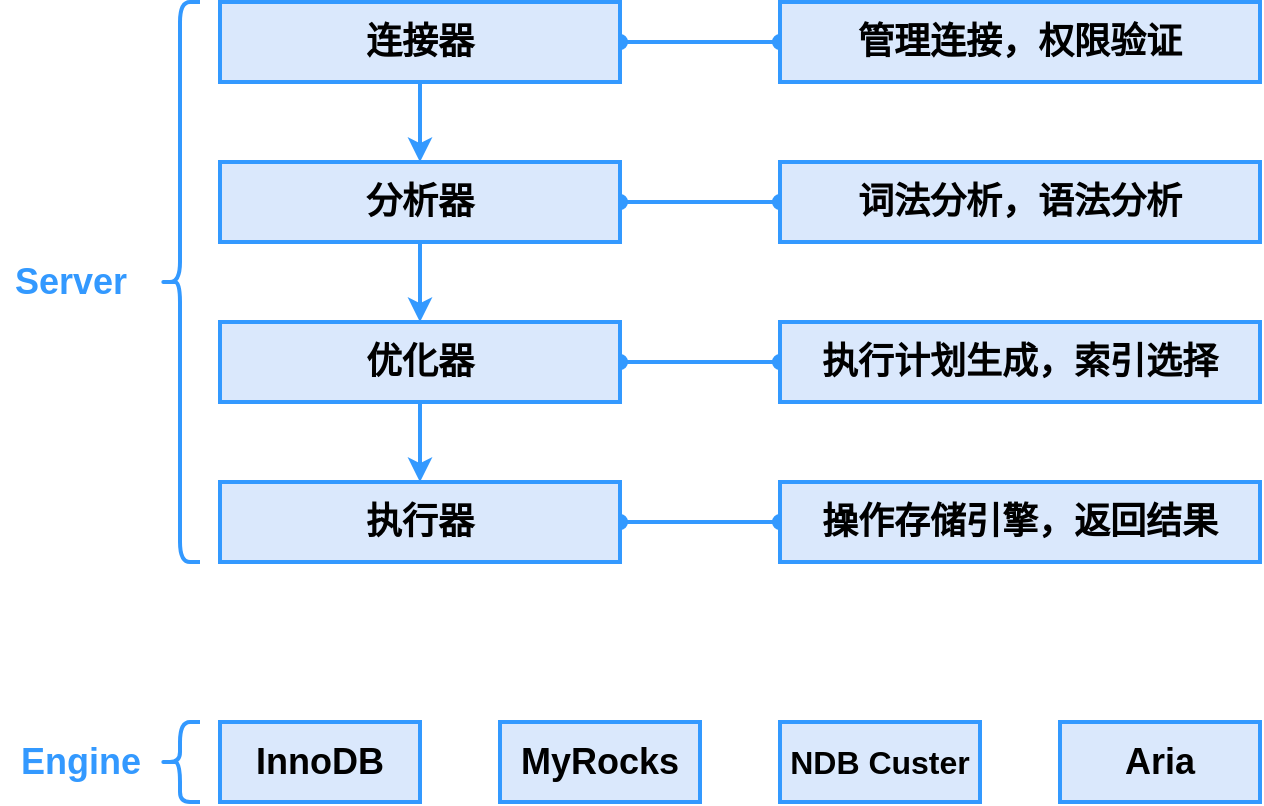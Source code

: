 <mxfile version="12.4.2" type="device" pages="14"><diagram id="Ksq7LG97o6fiEdtrhqvu" name="arch"><mxGraphModel dx="1422" dy="814" grid="1" gridSize="10" guides="1" tooltips="1" connect="1" arrows="1" fold="1" page="1" pageScale="1" pageWidth="827" pageHeight="1169" math="0" shadow="0"><root><mxCell id="0"/><mxCell id="1" parent="0"/><mxCell id="dOtX-YL2zGivkIslg9a8-8" value="" style="edgeStyle=orthogonalEdgeStyle;rounded=0;orthogonalLoop=1;jettySize=auto;html=1;strokeColor=#3399FF;strokeWidth=2;" parent="1" source="dOtX-YL2zGivkIslg9a8-2" target="dOtX-YL2zGivkIslg9a8-4" edge="1"><mxGeometry relative="1" as="geometry"/></mxCell><mxCell id="dOtX-YL2zGivkIslg9a8-17" value="" style="edgeStyle=orthogonalEdgeStyle;rounded=0;orthogonalLoop=1;jettySize=auto;html=1;strokeColor=#3399FF;strokeWidth=2;startArrow=oval;startFill=1;endArrow=oval;endFill=1;" parent="1" source="dOtX-YL2zGivkIslg9a8-2" target="dOtX-YL2zGivkIslg9a8-13" edge="1"><mxGeometry relative="1" as="geometry"/></mxCell><mxCell id="dOtX-YL2zGivkIslg9a8-2" value="&lt;b&gt;&lt;font style=&quot;font-size: 18px&quot;&gt;连接器&lt;/font&gt;&lt;/b&gt;" style="rounded=0;whiteSpace=wrap;html=1;fontSize=16;fillColor=#dae8fc;strokeColor=#3399FF;strokeWidth=2;" parent="1" vertex="1"><mxGeometry x="200" y="200" width="200" height="40" as="geometry"/></mxCell><mxCell id="dOtX-YL2zGivkIslg9a8-9" value="" style="edgeStyle=orthogonalEdgeStyle;rounded=0;orthogonalLoop=1;jettySize=auto;html=1;strokeColor=#3399FF;strokeWidth=2;" parent="1" source="dOtX-YL2zGivkIslg9a8-4" target="dOtX-YL2zGivkIslg9a8-5" edge="1"><mxGeometry relative="1" as="geometry"/></mxCell><mxCell id="dOtX-YL2zGivkIslg9a8-18" value="" style="edgeStyle=orthogonalEdgeStyle;rounded=0;orthogonalLoop=1;jettySize=auto;html=1;startArrow=oval;startFill=1;endArrow=oval;endFill=1;strokeColor=#3399FF;strokeWidth=2;" parent="1" source="dOtX-YL2zGivkIslg9a8-4" target="dOtX-YL2zGivkIslg9a8-14" edge="1"><mxGeometry relative="1" as="geometry"/></mxCell><mxCell id="dOtX-YL2zGivkIslg9a8-4" value="&lt;b&gt;&lt;font style=&quot;font-size: 18px&quot;&gt;分析器&lt;/font&gt;&lt;/b&gt;" style="rounded=0;whiteSpace=wrap;html=1;fontSize=16;fillColor=#dae8fc;strokeColor=#3399FF;strokeWidth=2;" parent="1" vertex="1"><mxGeometry x="200" y="280" width="200" height="40" as="geometry"/></mxCell><mxCell id="dOtX-YL2zGivkIslg9a8-10" value="" style="edgeStyle=orthogonalEdgeStyle;rounded=0;orthogonalLoop=1;jettySize=auto;html=1;strokeColor=#3399FF;strokeWidth=2;" parent="1" source="dOtX-YL2zGivkIslg9a8-5" target="dOtX-YL2zGivkIslg9a8-6" edge="1"><mxGeometry relative="1" as="geometry"/></mxCell><mxCell id="dOtX-YL2zGivkIslg9a8-19" value="" style="edgeStyle=orthogonalEdgeStyle;rounded=0;orthogonalLoop=1;jettySize=auto;html=1;startArrow=oval;startFill=1;endArrow=oval;endFill=1;strokeColor=#3399FF;strokeWidth=2;" parent="1" source="dOtX-YL2zGivkIslg9a8-5" target="dOtX-YL2zGivkIslg9a8-15" edge="1"><mxGeometry relative="1" as="geometry"/></mxCell><mxCell id="dOtX-YL2zGivkIslg9a8-5" value="&lt;b&gt;&lt;font style=&quot;font-size: 18px&quot;&gt;优化器&lt;/font&gt;&lt;/b&gt;" style="rounded=0;whiteSpace=wrap;html=1;fontSize=16;fillColor=#dae8fc;strokeColor=#3399FF;strokeWidth=2;" parent="1" vertex="1"><mxGeometry x="200" y="360" width="200" height="40" as="geometry"/></mxCell><mxCell id="dOtX-YL2zGivkIslg9a8-20" value="" style="edgeStyle=orthogonalEdgeStyle;rounded=0;orthogonalLoop=1;jettySize=auto;html=1;startArrow=oval;startFill=1;endArrow=oval;endFill=1;strokeColor=#3399FF;strokeWidth=2;" parent="1" source="dOtX-YL2zGivkIslg9a8-6" target="dOtX-YL2zGivkIslg9a8-16" edge="1"><mxGeometry relative="1" as="geometry"/></mxCell><mxCell id="dOtX-YL2zGivkIslg9a8-6" value="&lt;b&gt;&lt;font style=&quot;font-size: 18px&quot;&gt;执行器&lt;/font&gt;&lt;/b&gt;" style="rounded=0;whiteSpace=wrap;html=1;fontSize=16;fillColor=#dae8fc;strokeColor=#3399FF;strokeWidth=2;" parent="1" vertex="1"><mxGeometry x="200" y="440" width="200" height="40" as="geometry"/></mxCell><mxCell id="dOtX-YL2zGivkIslg9a8-13" value="&lt;b&gt;&lt;font style=&quot;font-size: 18px&quot;&gt;管理连接，权限验证&lt;/font&gt;&lt;/b&gt;" style="rounded=0;whiteSpace=wrap;html=1;fontSize=16;fillColor=#dae8fc;strokeColor=#3399FF;strokeWidth=2;" parent="1" vertex="1"><mxGeometry x="480" y="200" width="240" height="40" as="geometry"/></mxCell><mxCell id="dOtX-YL2zGivkIslg9a8-14" value="&lt;span style=&quot;font-size: 18px&quot;&gt;&lt;b&gt;词法分析，语法分析&lt;/b&gt;&lt;/span&gt;" style="rounded=0;whiteSpace=wrap;html=1;fontSize=16;fillColor=#dae8fc;strokeColor=#3399FF;strokeWidth=2;" parent="1" vertex="1"><mxGeometry x="480" y="280" width="240" height="40" as="geometry"/></mxCell><mxCell id="dOtX-YL2zGivkIslg9a8-15" value="&lt;span style=&quot;font-size: 18px&quot;&gt;&lt;b&gt;执行计划生成，索引选择&lt;/b&gt;&lt;/span&gt;" style="rounded=0;whiteSpace=wrap;html=1;fontSize=16;fillColor=#dae8fc;strokeColor=#3399FF;strokeWidth=2;" parent="1" vertex="1"><mxGeometry x="480" y="360" width="240" height="40" as="geometry"/></mxCell><mxCell id="dOtX-YL2zGivkIslg9a8-16" value="&lt;span style=&quot;font-size: 18px&quot;&gt;&lt;b&gt;操作存储引擎，返回结果&lt;/b&gt;&lt;/span&gt;" style="rounded=0;whiteSpace=wrap;html=1;fontSize=16;fillColor=#dae8fc;strokeColor=#3399FF;strokeWidth=2;" parent="1" vertex="1"><mxGeometry x="480" y="440" width="240" height="40" as="geometry"/></mxCell><mxCell id="dOtX-YL2zGivkIslg9a8-23" value="" style="shape=curlyBracket;whiteSpace=wrap;html=1;rounded=1;strokeColor=#3399FF;strokeWidth=2;" parent="1" vertex="1"><mxGeometry x="170" y="200" width="20" height="280" as="geometry"/></mxCell><mxCell id="dOtX-YL2zGivkIslg9a8-24" value="&lt;font style=&quot;font-size: 18px&quot; color=&quot;#3399ff&quot;&gt;&lt;b&gt;Server&lt;/b&gt;&lt;/font&gt;" style="text;html=1;align=center;verticalAlign=middle;resizable=0;points=[];;autosize=1;" parent="1" vertex="1"><mxGeometry x="90" y="330" width="70" height="20" as="geometry"/></mxCell><mxCell id="dOtX-YL2zGivkIslg9a8-25" value="" style="shape=curlyBracket;whiteSpace=wrap;html=1;rounded=1;strokeColor=#3399FF;strokeWidth=2;" parent="1" vertex="1"><mxGeometry x="170" y="560" width="20" height="40" as="geometry"/></mxCell><mxCell id="dOtX-YL2zGivkIslg9a8-28" value="&lt;font style=&quot;font-size: 18px&quot; color=&quot;#3399ff&quot;&gt;&lt;b&gt;Engine&lt;/b&gt;&lt;/font&gt;" style="text;html=1;align=center;verticalAlign=middle;resizable=0;points=[];;autosize=1;" parent="1" vertex="1"><mxGeometry x="90" y="570" width="80" height="20" as="geometry"/></mxCell><mxCell id="dOtX-YL2zGivkIslg9a8-33" value="&lt;b&gt;&lt;font style=&quot;font-size: 18px&quot;&gt;InnoDB&lt;/font&gt;&lt;/b&gt;" style="rounded=0;whiteSpace=wrap;html=1;fontSize=16;fillColor=#dae8fc;strokeColor=#3399FF;strokeWidth=2;" parent="1" vertex="1"><mxGeometry x="200" y="560" width="100" height="40" as="geometry"/></mxCell><mxCell id="dOtX-YL2zGivkIslg9a8-34" value="&lt;b&gt;&lt;font style=&quot;font-size: 18px&quot;&gt;MyRocks&lt;/font&gt;&lt;/b&gt;" style="rounded=0;whiteSpace=wrap;html=1;fontSize=16;fillColor=#dae8fc;strokeColor=#3399FF;strokeWidth=2;" parent="1" vertex="1"><mxGeometry x="340" y="560" width="100" height="40" as="geometry"/></mxCell><mxCell id="dOtX-YL2zGivkIslg9a8-36" value="&lt;b&gt;NDB Custer&lt;/b&gt;" style="rounded=0;whiteSpace=wrap;html=1;fontSize=16;fillColor=#dae8fc;strokeColor=#3399FF;strokeWidth=2;" parent="1" vertex="1"><mxGeometry x="480" y="560" width="100" height="40" as="geometry"/></mxCell><mxCell id="dOtX-YL2zGivkIslg9a8-37" value="&lt;b style=&quot;font-size: 18px&quot;&gt;Aria&lt;/b&gt;" style="rounded=0;whiteSpace=wrap;html=1;fontSize=16;fillColor=#dae8fc;strokeColor=#3399FF;strokeWidth=2;" parent="1" vertex="1"><mxGeometry x="620" y="560" width="100" height="40" as="geometry"/></mxCell></root></mxGraphModel></diagram><diagram id="7JtJKun8bh_oTBSQLsCx" name="query plan"><mxGraphModel dx="934" dy="708" grid="1" gridSize="10" guides="1" tooltips="1" connect="1" arrows="1" fold="1" page="1" pageScale="1" pageWidth="827" pageHeight="1169" math="0" shadow="0"><root><mxCell id="0"/><mxCell id="1" parent="0"/><mxCell id="HVoRWIyPnG3S1GLUXQE0-1" value="" style="edgeStyle=orthogonalEdgeStyle;rounded=0;orthogonalLoop=1;jettySize=auto;html=1;strokeColor=#3399FF;startArrow=oval;startFill=1;endArrow=oval;endFill=1;" parent="1" source="MP4aivgHOwjQp_8snnqE-1" target="MP4aivgHOwjQp_8snnqE-7" edge="1"><mxGeometry relative="1" as="geometry"/></mxCell><mxCell id="MP4aivgHOwjQp_8snnqE-1" value="&lt;span style=&quot;font-size: 18px;&quot;&gt;&lt;b&gt;表的访问顺序&lt;/b&gt;&lt;/span&gt;" style="rounded=0;whiteSpace=wrap;html=1;fontSize=16;fillColor=#dae8fc;strokeColor=#3399FF;strokeWidth=2;" parent="1" vertex="1"><mxGeometry x="200" y="520" width="200" height="40" as="geometry"/></mxCell><mxCell id="HVoRWIyPnG3S1GLUXQE0-2" value="" style="edgeStyle=orthogonalEdgeStyle;rounded=0;orthogonalLoop=1;jettySize=auto;html=1;strokeColor=#3399FF;startArrow=oval;startFill=1;endArrow=oval;endFill=1;" parent="1" source="MP4aivgHOwjQp_8snnqE-2" target="MP4aivgHOwjQp_8snnqE-8" edge="1"><mxGeometry relative="1" as="geometry"/></mxCell><mxCell id="MP4aivgHOwjQp_8snnqE-2" value="&lt;span style=&quot;font-size: 18px;&quot;&gt;&lt;b&gt;索引选择&lt;/b&gt;&lt;/span&gt;" style="rounded=0;whiteSpace=wrap;html=1;fontSize=16;fillColor=#dae8fc;strokeColor=#3399FF;strokeWidth=2;" parent="1" vertex="1"><mxGeometry x="200" y="600" width="200" height="40" as="geometry"/></mxCell><mxCell id="HVoRWIyPnG3S1GLUXQE0-3" value="" style="edgeStyle=orthogonalEdgeStyle;rounded=0;orthogonalLoop=1;jettySize=auto;html=1;strokeColor=#3399FF;startArrow=oval;startFill=1;endArrow=oval;endFill=1;" parent="1" source="MP4aivgHOwjQp_8snnqE-3" target="MP4aivgHOwjQp_8snnqE-9" edge="1"><mxGeometry relative="1" as="geometry"/></mxCell><mxCell id="MP4aivgHOwjQp_8snnqE-3" value="&lt;span style=&quot;font-size: 18px;&quot;&gt;&lt;b&gt;连接方法&lt;/b&gt;&lt;/span&gt;" style="rounded=0;whiteSpace=wrap;html=1;fontSize=16;fillColor=#dae8fc;strokeColor=#3399FF;strokeWidth=2;" parent="1" vertex="1"><mxGeometry x="200" y="680" width="200" height="40" as="geometry"/></mxCell><mxCell id="HVoRWIyPnG3S1GLUXQE0-4" value="" style="edgeStyle=orthogonalEdgeStyle;rounded=0;orthogonalLoop=1;jettySize=auto;html=1;strokeColor=#3399FF;startArrow=oval;startFill=1;endArrow=oval;endFill=1;" parent="1" source="MP4aivgHOwjQp_8snnqE-4" target="MP4aivgHOwjQp_8snnqE-12" edge="1"><mxGeometry relative="1" as="geometry"/></mxCell><mxCell id="MP4aivgHOwjQp_8snnqE-4" value="&lt;span style=&quot;font-size: 18px;&quot;&gt;&lt;b&gt;过滤条件和排序要求&lt;/b&gt;&lt;/span&gt;" style="rounded=0;whiteSpace=wrap;html=1;fontSize=16;fillColor=#dae8fc;strokeColor=#3399FF;strokeWidth=2;" parent="1" vertex="1"><mxGeometry x="200" y="760" width="200" height="40" as="geometry"/></mxCell><mxCell id="HVoRWIyPnG3S1GLUXQE0-5" value="" style="edgeStyle=orthogonalEdgeStyle;rounded=0;orthogonalLoop=1;jettySize=auto;html=1;strokeColor=#3399FF;startArrow=oval;startFill=1;endArrow=oval;endFill=1;" parent="1" source="MP4aivgHOwjQp_8snnqE-5" target="MP4aivgHOwjQp_8snnqE-10" edge="1"><mxGeometry relative="1" as="geometry"/></mxCell><mxCell id="MP4aivgHOwjQp_8snnqE-5" value="&lt;span style=&quot;font-size: 18px;&quot;&gt;&lt;b&gt;访问路径&lt;/b&gt;&lt;/span&gt;" style="rounded=0;whiteSpace=wrap;html=1;fontSize=16;fillColor=#dae8fc;strokeColor=#3399FF;strokeWidth=2;" parent="1" vertex="1"><mxGeometry x="200" y="840" width="200" height="40" as="geometry"/></mxCell><mxCell id="HVoRWIyPnG3S1GLUXQE0-6" value="" style="edgeStyle=orthogonalEdgeStyle;rounded=0;orthogonalLoop=1;jettySize=auto;html=1;strokeColor=#3399FF;startArrow=oval;startFill=1;endArrow=oval;endFill=1;" parent="1" source="MP4aivgHOwjQp_8snnqE-6" target="MP4aivgHOwjQp_8snnqE-11" edge="1"><mxGeometry relative="1" as="geometry"/></mxCell><mxCell id="MP4aivgHOwjQp_8snnqE-6" value="&lt;span style=&quot;font-size: 18px;&quot;&gt;&lt;b&gt;使用临时表&lt;/b&gt;&lt;/span&gt;" style="rounded=0;whiteSpace=wrap;html=1;fontSize=16;fillColor=#dae8fc;strokeColor=#3399FF;strokeWidth=2;" parent="1" vertex="1"><mxGeometry x="200" y="920" width="200" height="40" as="geometry"/></mxCell><mxCell id="MP4aivgHOwjQp_8snnqE-7" value="确定查询涉及的表的访问顺序，最小化中间结果集的大小。" style="rounded=0;whiteSpace=wrap;html=1;fontSize=16;fillColor=#dae8fc;strokeColor=#3399FF;strokeWidth=2;" parent="1" vertex="1"><mxGeometry x="440" y="520" width="640" height="40" as="geometry"/></mxCell><mxCell id="MP4aivgHOwjQp_8snnqE-8" value="确定选择一级、二级还是联合索引进行查询，以及哪些索引可以加速。" style="rounded=0;whiteSpace=wrap;html=1;fontSize=16;fillColor=#dae8fc;strokeColor=#3399FF;strokeWidth=2;" parent="1" vertex="1"><mxGeometry x="440" y="600" width="640" height="40" as="geometry"/></mxCell><mxCell id="MP4aivgHOwjQp_8snnqE-9" value="如果查询涉及多表，需要确定如何连接：嵌套循环连接、哈希连接或者合并连接。" style="rounded=0;whiteSpace=wrap;html=1;fontSize=16;fillColor=#dae8fc;strokeColor=#3399FF;strokeWidth=2;" parent="1" vertex="1"><mxGeometry x="440" y="680" width="640" height="40" as="geometry"/></mxCell><mxCell id="MP4aivgHOwjQp_8snnqE-10" value="确定如何访问表的数据，访问顺序，索引查询或者全表扫描。" style="rounded=0;whiteSpace=wrap;html=1;fontSize=16;fillColor=#dae8fc;strokeColor=#3399FF;strokeWidth=2;" parent="1" vertex="1"><mxGeometry x="440" y="840" width="640" height="40" as="geometry"/></mxCell><mxCell id="MP4aivgHOwjQp_8snnqE-11" value="确定是否需要创建和使用临时表来存储中间结果。" style="rounded=0;whiteSpace=wrap;html=1;fontSize=16;fillColor=#dae8fc;strokeColor=#3399FF;strokeWidth=2;" parent="1" vertex="1"><mxGeometry x="440" y="920" width="640" height="40" as="geometry"/></mxCell><mxCell id="MP4aivgHOwjQp_8snnqE-12" value="考虑过滤条件和排序要求，如何优化地应用这些条件。" style="rounded=0;whiteSpace=wrap;html=1;fontSize=16;fillColor=#dae8fc;strokeColor=#3399FF;strokeWidth=2;" parent="1" vertex="1"><mxGeometry x="440" y="760" width="640" height="40" as="geometry"/></mxCell></root></mxGraphModel></diagram><diagram id="OESZx234cqi5zVdR4Vqi" name="buffer pool"><mxGraphModel dx="1169" dy="718" grid="1" gridSize="10" guides="1" tooltips="1" connect="1" arrows="1" fold="1" page="1" pageScale="1" pageWidth="827" pageHeight="1169" math="0" shadow="0"><root><mxCell id="T4Jx4Ty69o-t0Ebirk5f-0"/><mxCell id="T4Jx4Ty69o-t0Ebirk5f-1" parent="T4Jx4Ty69o-t0Ebirk5f-0"/><mxCell id="_qrX4MRA2o01QDi78w9Q-0" value="" style="rounded=0;whiteSpace=wrap;html=1;fontSize=16;fillColor=#dae8fc;strokeColor=#3399FF;strokeWidth=2;" parent="T4Jx4Ty69o-t0Ebirk5f-1" vertex="1"><mxGeometry x="160" y="280" width="400" height="200" as="geometry"/></mxCell><mxCell id="raENFBoLKHauIJqbinsn-0" value="&lt;span style=&quot;font-size: 18px;&quot;&gt;&lt;b&gt;数据页&lt;/b&gt;&lt;/span&gt;" style="rounded=0;whiteSpace=wrap;html=1;fontSize=16;fillColor=#dae8fc;strokeColor=#3399FF;strokeWidth=2;" parent="T4Jx4Ty69o-t0Ebirk5f-1" vertex="1"><mxGeometry x="200" y="320" width="80" height="40" as="geometry"/></mxCell><mxCell id="raENFBoLKHauIJqbinsn-1" value="&lt;span style=&quot;font-size: 18px;&quot;&gt;&lt;b&gt;索引页&lt;/b&gt;&lt;/span&gt;" style="rounded=0;whiteSpace=wrap;html=1;fontSize=16;fillColor=#dae8fc;strokeColor=#3399FF;strokeWidth=2;" parent="T4Jx4Ty69o-t0Ebirk5f-1" vertex="1"><mxGeometry x="320" y="320" width="80" height="40" as="geometry"/></mxCell><mxCell id="raENFBoLKHauIJqbinsn-2" value="&lt;span style=&quot;font-size: 18px;&quot;&gt;&lt;b&gt;undo页&lt;/b&gt;&lt;/span&gt;" style="rounded=0;whiteSpace=wrap;html=1;fontSize=16;fillColor=#dae8fc;strokeColor=#3399FF;strokeWidth=2;" parent="T4Jx4Ty69o-t0Ebirk5f-1" vertex="1"><mxGeometry x="440" y="320" width="80" height="40" as="geometry"/></mxCell><mxCell id="raENFBoLKHauIJqbinsn-3" value="&lt;span style=&quot;font-size: 18px;&quot;&gt;&lt;b&gt;锁信息&lt;/b&gt;&lt;/span&gt;" style="rounded=0;whiteSpace=wrap;html=1;fontSize=16;fillColor=#dae8fc;strokeColor=#3399FF;strokeWidth=2;" parent="T4Jx4Ty69o-t0Ebirk5f-1" vertex="1"><mxGeometry x="200" y="400" width="80" height="40" as="geometry"/></mxCell><mxCell id="raENFBoLKHauIJqbinsn-4" value="&lt;span style=&quot;font-size: 18px;&quot;&gt;&lt;b&gt;哈希表&lt;/b&gt;&lt;/span&gt;" style="rounded=0;whiteSpace=wrap;html=1;fontSize=16;fillColor=#dae8fc;strokeColor=#3399FF;strokeWidth=2;" parent="T4Jx4Ty69o-t0Ebirk5f-1" vertex="1"><mxGeometry x="320" y="400" width="80" height="40" as="geometry"/></mxCell><mxCell id="raENFBoLKHauIJqbinsn-5" value="&lt;span style=&quot;font-size: 18px;&quot;&gt;&lt;b&gt;插入缓存&lt;/b&gt;&lt;/span&gt;" style="rounded=0;whiteSpace=wrap;html=1;fontSize=16;fillColor=#dae8fc;strokeColor=#3399FF;strokeWidth=2;" parent="T4Jx4Ty69o-t0Ebirk5f-1" vertex="1"><mxGeometry x="440" y="400" width="80" height="40" as="geometry"/></mxCell></root></mxGraphModel></diagram><diagram id="SBeXUva4izYfnSeYAPZU" name="buffer pool list"><mxGraphModel dx="1422" dy="814" grid="1" gridSize="10" guides="1" tooltips="1" connect="1" arrows="1" fold="1" page="1" pageScale="1" pageWidth="827" pageHeight="1169" math="0" shadow="0"><root><mxCell id="0"/><mxCell id="1" parent="0"/><mxCell id="tIBt7CBJOlLOpCFh11ae-1" value="" style="edgeStyle=orthogonalEdgeStyle;rounded=0;orthogonalLoop=1;jettySize=auto;html=1;strokeColor=#3399FF;startArrow=block;startFill=1;endArrow=block;endFill=1;" parent="1" source="tIBt7CBJOlLOpCFh11ae-2" target="tIBt7CBJOlLOpCFh11ae-4" edge="1"><mxGeometry relative="1" as="geometry"/></mxCell><mxCell id="tIBt7CBJOlLOpCFh11ae-2" value="&lt;b&gt;&lt;br&gt;&lt;/b&gt;" style="rounded=0;whiteSpace=wrap;html=1;fontSize=16;fillColor=#3399FF;strokeColor=#FFFFFF;strokeWidth=2;shadow=1;" parent="1" vertex="1"><mxGeometry x="200" y="280" width="40" height="40" as="geometry"/></mxCell><mxCell id="tIBt7CBJOlLOpCFh11ae-3" value="" style="edgeStyle=orthogonalEdgeStyle;rounded=0;orthogonalLoop=1;jettySize=auto;html=1;strokeColor=#3399FF;startArrow=block;startFill=1;endArrow=block;endFill=1;" parent="1" source="tIBt7CBJOlLOpCFh11ae-4" target="tIBt7CBJOlLOpCFh11ae-6" edge="1"><mxGeometry relative="1" as="geometry"/></mxCell><mxCell id="tIBt7CBJOlLOpCFh11ae-4" value="&lt;b&gt;&lt;br&gt;&lt;/b&gt;" style="rounded=0;whiteSpace=wrap;html=1;fontSize=16;fillColor=#3399FF;strokeColor=#FFFFFF;strokeWidth=2;shadow=1;" parent="1" vertex="1"><mxGeometry x="280" y="280" width="40" height="40" as="geometry"/></mxCell><mxCell id="tIBt7CBJOlLOpCFh11ae-5" value="" style="edgeStyle=orthogonalEdgeStyle;rounded=0;orthogonalLoop=1;jettySize=auto;html=1;strokeColor=#3399FF;startArrow=block;startFill=1;endArrow=block;endFill=1;" parent="1" source="tIBt7CBJOlLOpCFh11ae-6" target="tIBt7CBJOlLOpCFh11ae-7" edge="1"><mxGeometry relative="1" as="geometry"/></mxCell><mxCell id="tIBt7CBJOlLOpCFh11ae-6" value="&lt;b&gt;&lt;br&gt;&lt;/b&gt;" style="rounded=0;whiteSpace=wrap;html=1;fontSize=16;fillColor=#3399FF;strokeColor=#FFFFFF;strokeWidth=2;shadow=1;" parent="1" vertex="1"><mxGeometry x="360" y="280" width="40" height="40" as="geometry"/></mxCell><mxCell id="tIBt7CBJOlLOpCFh11ae-7" value="&lt;b&gt;&lt;br&gt;&lt;/b&gt;" style="rounded=0;whiteSpace=wrap;html=1;fontSize=16;fillColor=#3399FF;strokeColor=#FFFFFF;strokeWidth=2;shadow=1;" parent="1" vertex="1"><mxGeometry x="440" y="280" width="40" height="40" as="geometry"/></mxCell><mxCell id="tIBt7CBJOlLOpCFh11ae-8" value="&lt;font color=&quot;#3399ff&quot;&gt;&lt;span style=&quot;font-size: 18px;&quot;&gt;&lt;b&gt;Free List&lt;/b&gt;&lt;/span&gt;&lt;/font&gt;" style="text;html=1;align=center;verticalAlign=middle;resizable=0;points=[];;autosize=1;" parent="1" vertex="1"><mxGeometry x="80" y="280" width="100" height="40" as="geometry"/></mxCell><mxCell id="tIBt7CBJOlLOpCFh11ae-9" value="&lt;b&gt;Young 5/8&lt;br&gt;&lt;/b&gt;" style="rounded=0;whiteSpace=wrap;html=1;fontSize=16;fillColor=#3399FF;strokeColor=#FFFFFF;strokeWidth=2;shadow=1;" parent="1" vertex="1"><mxGeometry x="200" y="200" width="180" height="40" as="geometry"/></mxCell><mxCell id="tIBt7CBJOlLOpCFh11ae-10" value="&lt;b style=&quot;border-color: var(--border-color);&quot;&gt;Old 3/8&lt;/b&gt;&lt;b&gt;&lt;br&gt;&lt;/b&gt;" style="rounded=0;whiteSpace=wrap;html=1;fontSize=16;fillColor=#3399FF;strokeColor=#FFFFFF;strokeWidth=2;shadow=1;" parent="1" vertex="1"><mxGeometry x="380" y="200" width="100" height="40" as="geometry"/></mxCell><mxCell id="tIBt7CBJOlLOpCFh11ae-11" value="&lt;font color=&quot;#3399ff&quot;&gt;&lt;span style=&quot;font-size: 18px;&quot;&gt;&lt;b&gt;LRU List&lt;/b&gt;&lt;/span&gt;&lt;/font&gt;" style="text;html=1;align=center;verticalAlign=middle;resizable=0;points=[];;autosize=1;" parent="1" vertex="1"><mxGeometry x="80" y="200" width="100" height="40" as="geometry"/></mxCell><mxCell id="tIBt7CBJOlLOpCFh11ae-12" value="" style="edgeStyle=orthogonalEdgeStyle;rounded=0;orthogonalLoop=1;jettySize=auto;html=1;strokeColor=#3399FF;startArrow=block;startFill=1;endArrow=block;endFill=1;" parent="1" source="tIBt7CBJOlLOpCFh11ae-13" target="tIBt7CBJOlLOpCFh11ae-15" edge="1"><mxGeometry relative="1" as="geometry"/></mxCell><mxCell id="tIBt7CBJOlLOpCFh11ae-13" value="&lt;b&gt;&lt;br&gt;&lt;/b&gt;" style="rounded=0;whiteSpace=wrap;html=1;fontSize=16;fillColor=#3399FF;strokeColor=#FFFFFF;strokeWidth=2;shadow=1;" parent="1" vertex="1"><mxGeometry x="200" y="360" width="40" height="40" as="geometry"/></mxCell><mxCell id="tIBt7CBJOlLOpCFh11ae-14" value="" style="edgeStyle=orthogonalEdgeStyle;rounded=0;orthogonalLoop=1;jettySize=auto;html=1;strokeColor=#3399FF;startArrow=block;startFill=1;endArrow=block;endFill=1;" parent="1" source="tIBt7CBJOlLOpCFh11ae-15" target="tIBt7CBJOlLOpCFh11ae-17" edge="1"><mxGeometry relative="1" as="geometry"/></mxCell><mxCell id="tIBt7CBJOlLOpCFh11ae-15" value="&lt;b&gt;&lt;br&gt;&lt;/b&gt;" style="rounded=0;whiteSpace=wrap;html=1;fontSize=16;fillColor=#3399FF;strokeColor=#FFFFFF;strokeWidth=2;shadow=1;" parent="1" vertex="1"><mxGeometry x="280" y="360" width="40" height="40" as="geometry"/></mxCell><mxCell id="tIBt7CBJOlLOpCFh11ae-16" value="" style="edgeStyle=orthogonalEdgeStyle;rounded=0;orthogonalLoop=1;jettySize=auto;html=1;strokeColor=#3399FF;startArrow=block;startFill=1;endArrow=block;endFill=1;" parent="1" source="tIBt7CBJOlLOpCFh11ae-17" target="tIBt7CBJOlLOpCFh11ae-18" edge="1"><mxGeometry relative="1" as="geometry"/></mxCell><mxCell id="tIBt7CBJOlLOpCFh11ae-17" value="&lt;b&gt;&lt;br&gt;&lt;/b&gt;" style="rounded=0;whiteSpace=wrap;html=1;fontSize=16;fillColor=#3399FF;strokeColor=#FFFFFF;strokeWidth=2;shadow=1;" parent="1" vertex="1"><mxGeometry x="360" y="360" width="40" height="40" as="geometry"/></mxCell><mxCell id="tIBt7CBJOlLOpCFh11ae-18" value="&lt;b&gt;&lt;br&gt;&lt;/b&gt;" style="rounded=0;whiteSpace=wrap;html=1;fontSize=16;fillColor=#3399FF;strokeColor=#FFFFFF;strokeWidth=2;shadow=1;" parent="1" vertex="1"><mxGeometry x="440" y="360" width="40" height="40" as="geometry"/></mxCell><mxCell id="tIBt7CBJOlLOpCFh11ae-19" value="&lt;font color=&quot;#3399ff&quot;&gt;&lt;span style=&quot;font-size: 18px;&quot;&gt;&lt;b&gt;Flush List&lt;/b&gt;&lt;/span&gt;&lt;/font&gt;" style="text;html=1;align=center;verticalAlign=middle;resizable=0;points=[];;autosize=1;" parent="1" vertex="1"><mxGeometry x="75" y="360" width="110" height="40" as="geometry"/></mxCell></root></mxGraphModel></diagram><diagram id="52U_gYw9RfNQZrwBeg1u" name="page structure"><mxGraphModel dx="2249" dy="814" grid="1" gridSize="10" guides="1" tooltips="1" connect="1" arrows="1" fold="1" page="1" pageScale="1" pageWidth="827" pageHeight="1169" math="0" shadow="0"><root><mxCell id="0"/><mxCell id="1" parent="0"/><mxCell id="cPv6WUVKnmkdxJn7u5zv-1" value="File Header" style="rounded=0;whiteSpace=wrap;html=1;fontSize=16;fillColor=#FFCC99;strokeColor=#FFCC99;strokeWidth=2;shadow=0;glass=0;" parent="1" vertex="1"><mxGeometry y="400" width="160" height="40" as="geometry"/></mxCell><mxCell id="cPv6WUVKnmkdxJn7u5zv-2" value="Page Header" style="rounded=0;whiteSpace=wrap;html=1;fontSize=16;fillColor=#FFCC99;strokeColor=#FFCC99;strokeWidth=2;" parent="1" vertex="1"><mxGeometry y="440" width="160" height="40" as="geometry"/></mxCell><mxCell id="cPv6WUVKnmkdxJn7u5zv-3" value="Infimum+ Supremum" style="rounded=0;whiteSpace=wrap;html=1;fontSize=16;fillColor=#3399FF;strokeColor=#3399FF;strokeWidth=2;shadow=0;" parent="1" vertex="1"><mxGeometry y="480" width="160" height="40" as="geometry"/></mxCell><mxCell id="cPv6WUVKnmkdxJn7u5zv-7" value="Free Space" style="rounded=0;whiteSpace=wrap;html=1;fontSize=16;fillColor=#CCCCCC;strokeColor=#CCCCCC;strokeWidth=2;" parent="1" vertex="1"><mxGeometry y="600" width="160" height="40" as="geometry"/></mxCell><mxCell id="cPv6WUVKnmkdxJn7u5zv-5" value="User Records" style="rounded=0;whiteSpace=wrap;html=1;fontSize=16;fillColor=#3399FF;strokeColor=#3399FF;strokeWidth=2;" parent="1" vertex="1"><mxGeometry y="520" width="160" height="80" as="geometry"/></mxCell><mxCell id="cPv6WUVKnmkdxJn7u5zv-8" value="Page Directory" style="rounded=0;whiteSpace=wrap;html=1;fontSize=16;fillColor=#80FF00;strokeColor=#80FF00;strokeWidth=2;" parent="1" vertex="1"><mxGeometry y="640" width="160" height="40" as="geometry"/></mxCell><mxCell id="cPv6WUVKnmkdxJn7u5zv-9" value="File Trailer" style="rounded=0;whiteSpace=wrap;html=1;fontSize=16;fillColor=#FFCC99;strokeColor=#FFCC99;strokeWidth=2;" parent="1" vertex="1"><mxGeometry y="680" width="160" height="40" as="geometry"/></mxCell><mxCell id="6_2FzBNueaxPw0NX3-Hb-1" value="Page directory&lt;br&gt;&lt;br&gt;&lt;br&gt;&lt;br&gt;&lt;br&gt;&lt;br&gt;&lt;br&gt;&lt;br&gt;&lt;br&gt;&lt;br&gt;&lt;br&gt;&lt;br&gt;&lt;br&gt;&lt;br&gt;&lt;br&gt;&lt;br&gt;&lt;br&gt;&lt;br&gt;&lt;br&gt;&lt;br&gt;&lt;br&gt;&lt;br&gt;&lt;br&gt;&lt;br&gt;&lt;br&gt;&lt;br&gt;&lt;br&gt;&lt;br&gt;&lt;br&gt;&lt;br&gt;&lt;br&gt;&lt;br&gt;&lt;br&gt;" style="rounded=0;whiteSpace=wrap;html=1;shadow=0;glass=0;" parent="1" vertex="1"><mxGeometry x="200" y="360" width="80" height="480" as="geometry"/></mxCell><mxCell id="gkkFtFGCWy_bGuHuofQt-2" value="0" style="rounded=0;whiteSpace=wrap;html=1;shadow=0;glass=0;" parent="1" vertex="1"><mxGeometry x="250" y="390" width="20" height="20" as="geometry"/></mxCell><mxCell id="gkkFtFGCWy_bGuHuofQt-3" value="1" style="rounded=0;whiteSpace=wrap;html=1;shadow=0;glass=0;" parent="1" vertex="1"><mxGeometry x="250" y="520" width="20" height="20" as="geometry"/></mxCell><mxCell id="gkkFtFGCWy_bGuHuofQt-4" value="" style="rounded=0;whiteSpace=wrap;html=1;shadow=0;glass=0;dashed=1;" parent="1" vertex="1"><mxGeometry x="320" y="360" width="320" height="80" as="geometry"/></mxCell><mxCell id="gkkFtFGCWy_bGuHuofQt-5" value="" style="rounded=0;whiteSpace=wrap;html=1;shadow=0;glass=0;dashed=1;" parent="1" vertex="1"><mxGeometry x="320" y="450" width="320" height="230" as="geometry"/></mxCell><mxCell id="gkkFtFGCWy_bGuHuofQt-6" value="slot" style="text;html=1;align=center;verticalAlign=middle;resizable=0;points=[];autosize=1;strokeColor=none;fillColor=none;" parent="1" vertex="1"><mxGeometry x="210" y="385" width="40" height="30" as="geometry"/></mxCell><mxCell id="gkkFtFGCWy_bGuHuofQt-7" value="next_record" style="rounded=0;whiteSpace=wrap;html=1;shadow=0;glass=0;" parent="1" vertex="1"><mxGeometry x="360" y="390" width="80" height="20" as="geometry"/></mxCell><mxCell id="gkkFtFGCWy_bGuHuofQt-9" value="infimum" style="rounded=0;whiteSpace=wrap;html=1;shadow=0;glass=0;" parent="1" vertex="1"><mxGeometry x="440" y="390" width="160" height="20" as="geometry"/></mxCell><mxCell id="gkkFtFGCWy_bGuHuofQt-30" value="" style="edgeStyle=orthogonalEdgeStyle;rounded=0;orthogonalLoop=1;jettySize=auto;html=1;entryX=1;entryY=0;entryDx=0;entryDy=0;" parent="1" source="gkkFtFGCWy_bGuHuofQt-17" target="gkkFtFGCWy_bGuHuofQt-27" edge="1"><mxGeometry relative="1" as="geometry"/></mxCell><mxCell id="gkkFtFGCWy_bGuHuofQt-20" value="" style="endArrow=classic;html=1;rounded=0;exitX=0.5;exitY=1;exitDx=0;exitDy=0;entryX=0;entryY=0;entryDx=0;entryDy=0;" parent="1" source="gkkFtFGCWy_bGuHuofQt-10" target="gkkFtFGCWy_bGuHuofQt-15" edge="1"><mxGeometry width="50" height="50" relative="1" as="geometry"><mxPoint x="320" y="530.5" as="sourcePoint"/><mxPoint x="370" y="480.5" as="targetPoint"/><Array as="points"><mxPoint x="400" y="500.5"/><mxPoint x="440" y="500.5"/></Array></mxGeometry></mxCell><mxCell id="gkkFtFGCWy_bGuHuofQt-23" value="" style="endArrow=classic;html=1;rounded=0;exitX=0.5;exitY=1;exitDx=0;exitDy=0;entryX=0;entryY=0;entryDx=0;entryDy=0;" parent="1" source="gkkFtFGCWy_bGuHuofQt-14" target="gkkFtFGCWy_bGuHuofQt-18" edge="1"><mxGeometry width="50" height="50" relative="1" as="geometry"><mxPoint x="370" y="550.5" as="sourcePoint"/><mxPoint x="420" y="500.5" as="targetPoint"/><Array as="points"><mxPoint x="400" y="560.5"/><mxPoint x="440" y="560.5"/></Array></mxGeometry></mxCell><mxCell id="gkkFtFGCWy_bGuHuofQt-25" value="slot" style="text;html=1;align=center;verticalAlign=middle;resizable=0;points=[];autosize=1;strokeColor=none;fillColor=none;" parent="1" vertex="1"><mxGeometry x="210" y="515" width="40" height="30" as="geometry"/></mxCell><mxCell id="gkkFtFGCWy_bGuHuofQt-26" value="" style="endArrow=classic;html=1;rounded=0;exitX=0.5;exitY=1;exitDx=0;exitDy=0;entryX=0;entryY=0;entryDx=0;entryDy=0;" parent="1" source="gkkFtFGCWy_bGuHuofQt-3" target="gkkFtFGCWy_bGuHuofQt-28" edge="1"><mxGeometry width="50" height="50" relative="1" as="geometry"><mxPoint x="370" y="590" as="sourcePoint"/><mxPoint x="300" y="530" as="targetPoint"/><Array as="points"><mxPoint x="260" y="620"/><mxPoint x="440" y="620"/></Array></mxGeometry></mxCell><mxCell id="gkkFtFGCWy_bGuHuofQt-31" value="" style="group" parent="1" vertex="1" connectable="0"><mxGeometry x="360" y="460.5" width="240" height="20" as="geometry"/></mxCell><mxCell id="gkkFtFGCWy_bGuHuofQt-10" value="next_record" style="rounded=0;whiteSpace=wrap;html=1;shadow=0;glass=0;" parent="gkkFtFGCWy_bGuHuofQt-31" vertex="1"><mxGeometry width="80" height="20" as="geometry"/></mxCell><mxCell id="gkkFtFGCWy_bGuHuofQt-12" value="id = 2" style="rounded=0;whiteSpace=wrap;html=1;shadow=0;glass=0;" parent="gkkFtFGCWy_bGuHuofQt-31" vertex="1"><mxGeometry x="80" width="80" height="20" as="geometry"/></mxCell><mxCell id="gkkFtFGCWy_bGuHuofQt-13" value="..." style="rounded=0;whiteSpace=wrap;html=1;shadow=0;glass=0;" parent="gkkFtFGCWy_bGuHuofQt-31" vertex="1"><mxGeometry x="160" width="80" height="20" as="geometry"/></mxCell><mxCell id="gkkFtFGCWy_bGuHuofQt-32" value="" style="group" parent="1" vertex="1" connectable="0"><mxGeometry x="360" y="520.5" width="240" height="20" as="geometry"/></mxCell><mxCell id="gkkFtFGCWy_bGuHuofQt-14" value="next_record" style="rounded=0;whiteSpace=wrap;html=1;shadow=0;glass=0;" parent="gkkFtFGCWy_bGuHuofQt-32" vertex="1"><mxGeometry width="80" height="20" as="geometry"/></mxCell><mxCell id="gkkFtFGCWy_bGuHuofQt-15" value="id = 3" style="rounded=0;whiteSpace=wrap;html=1;shadow=0;glass=0;" parent="gkkFtFGCWy_bGuHuofQt-32" vertex="1"><mxGeometry x="80" width="80" height="20" as="geometry"/></mxCell><mxCell id="gkkFtFGCWy_bGuHuofQt-16" value="..." style="rounded=0;whiteSpace=wrap;html=1;shadow=0;glass=0;" parent="gkkFtFGCWy_bGuHuofQt-32" vertex="1"><mxGeometry x="160" width="80" height="20" as="geometry"/></mxCell><mxCell id="gkkFtFGCWy_bGuHuofQt-33" value="" style="group" parent="1" vertex="1" connectable="0"><mxGeometry x="360" y="580" width="240" height="20" as="geometry"/></mxCell><mxCell id="gkkFtFGCWy_bGuHuofQt-17" value="next_record" style="rounded=0;whiteSpace=wrap;html=1;shadow=0;glass=0;" parent="gkkFtFGCWy_bGuHuofQt-33" vertex="1"><mxGeometry width="80" height="20" as="geometry"/></mxCell><mxCell id="gkkFtFGCWy_bGuHuofQt-18" value="id = 4" style="rounded=0;whiteSpace=wrap;html=1;shadow=0;glass=0;" parent="gkkFtFGCWy_bGuHuofQt-33" vertex="1"><mxGeometry x="80" width="80" height="20" as="geometry"/></mxCell><mxCell id="gkkFtFGCWy_bGuHuofQt-19" value="..." style="rounded=0;whiteSpace=wrap;html=1;shadow=0;glass=0;" parent="gkkFtFGCWy_bGuHuofQt-33" vertex="1"><mxGeometry x="160" width="80" height="20" as="geometry"/></mxCell><mxCell id="gkkFtFGCWy_bGuHuofQt-34" value="" style="group" parent="1" vertex="1" connectable="0"><mxGeometry x="360" y="640" width="240" height="20" as="geometry"/></mxCell><mxCell id="gkkFtFGCWy_bGuHuofQt-27" value="next_record" style="rounded=0;whiteSpace=wrap;html=1;shadow=0;glass=0;" parent="gkkFtFGCWy_bGuHuofQt-34" vertex="1"><mxGeometry width="80" height="20" as="geometry"/></mxCell><mxCell id="gkkFtFGCWy_bGuHuofQt-28" value="id = 5" style="rounded=0;whiteSpace=wrap;html=1;shadow=0;glass=0;" parent="gkkFtFGCWy_bGuHuofQt-34" vertex="1"><mxGeometry x="80" width="80" height="20" as="geometry"/></mxCell><mxCell id="gkkFtFGCWy_bGuHuofQt-29" value="..." style="rounded=0;whiteSpace=wrap;html=1;shadow=0;glass=0;" parent="gkkFtFGCWy_bGuHuofQt-34" vertex="1"><mxGeometry x="160" width="80" height="20" as="geometry"/></mxCell><mxCell id="gkkFtFGCWy_bGuHuofQt-36" value="" style="endArrow=classic;html=1;rounded=0;exitX=0.5;exitY=1;exitDx=0;exitDy=0;entryX=0;entryY=1;entryDx=0;entryDy=0;" parent="1" source="gkkFtFGCWy_bGuHuofQt-2" target="gkkFtFGCWy_bGuHuofQt-9" edge="1"><mxGeometry width="50" height="50" relative="1" as="geometry"><mxPoint x="370" y="540" as="sourcePoint"/><mxPoint x="420" y="490" as="targetPoint"/><Array as="points"><mxPoint x="260" y="430"/><mxPoint x="440" y="430"/></Array></mxGeometry></mxCell><mxCell id="gkkFtFGCWy_bGuHuofQt-37" value="...." style="rounded=0;whiteSpace=wrap;html=1;shadow=0;glass=0;dashed=1;" parent="1" vertex="1"><mxGeometry x="320" y="690" width="320" height="60" as="geometry"/></mxCell><mxCell id="gkkFtFGCWy_bGuHuofQt-38" value="..." style="rounded=0;whiteSpace=wrap;html=1;shadow=0;glass=0;" parent="1" vertex="1"><mxGeometry x="250" y="710" width="20" height="20" as="geometry"/></mxCell><mxCell id="gkkFtFGCWy_bGuHuofQt-39" value="slot" style="text;html=1;align=center;verticalAlign=middle;resizable=0;points=[];autosize=1;strokeColor=none;fillColor=none;" parent="1" vertex="1"><mxGeometry x="210" y="705" width="40" height="30" as="geometry"/></mxCell><mxCell id="gkkFtFGCWy_bGuHuofQt-40" value="" style="endArrow=classic;html=1;rounded=0;exitX=1;exitY=0.5;exitDx=0;exitDy=0;entryX=0.469;entryY=0.5;entryDx=0;entryDy=0;entryPerimeter=0;" parent="1" source="gkkFtFGCWy_bGuHuofQt-38" target="gkkFtFGCWy_bGuHuofQt-37" edge="1"><mxGeometry width="50" height="50" relative="1" as="geometry"><mxPoint x="410" y="650" as="sourcePoint"/><mxPoint x="460" y="600" as="targetPoint"/></mxGeometry></mxCell><mxCell id="gkkFtFGCWy_bGuHuofQt-41" value="" style="rounded=0;whiteSpace=wrap;html=1;shadow=0;glass=0;dashed=1;" parent="1" vertex="1"><mxGeometry x="320" y="760" width="320" height="80" as="geometry"/></mxCell><mxCell id="gkkFtFGCWy_bGuHuofQt-42" value="slot" style="text;html=1;align=center;verticalAlign=middle;resizable=0;points=[];autosize=1;strokeColor=none;fillColor=none;" parent="1" vertex="1"><mxGeometry x="210" y="785" width="40" height="30" as="geometry"/></mxCell><mxCell id="gkkFtFGCWy_bGuHuofQt-43" value="n" style="rounded=0;whiteSpace=wrap;html=1;shadow=0;glass=0;" parent="1" vertex="1"><mxGeometry x="250" y="790" width="20" height="20" as="geometry"/></mxCell><mxCell id="gkkFtFGCWy_bGuHuofQt-44" value="next_record" style="rounded=0;whiteSpace=wrap;html=1;shadow=0;glass=0;" parent="1" vertex="1"><mxGeometry x="360" y="790" width="80" height="20" as="geometry"/></mxCell><mxCell id="gkkFtFGCWy_bGuHuofQt-45" value="supremum" style="rounded=0;whiteSpace=wrap;html=1;shadow=0;glass=0;" parent="1" vertex="1"><mxGeometry x="440" y="790" width="160" height="20" as="geometry"/></mxCell><mxCell id="gkkFtFGCWy_bGuHuofQt-46" value="" style="endArrow=classic;html=1;rounded=0;exitX=0.5;exitY=1;exitDx=0;exitDy=0;entryX=1;entryY=1;entryDx=0;entryDy=0;" parent="1" source="gkkFtFGCWy_bGuHuofQt-43" target="gkkFtFGCWy_bGuHuofQt-44" edge="1"><mxGeometry width="50" height="50" relative="1" as="geometry"><mxPoint x="400" y="590" as="sourcePoint"/><mxPoint x="400" y="902.857" as="targetPoint"/><Array as="points"><mxPoint x="260" y="830"/><mxPoint x="440" y="830"/></Array></mxGeometry></mxCell></root></mxGraphModel></diagram><diagram id="t_5eUO4wCxiMxpj_seZu" name="innodb dynamic row"><mxGraphModel dx="2249" dy="814" grid="1" gridSize="10" guides="1" tooltips="1" connect="1" arrows="1" fold="1" page="1" pageScale="1" pageWidth="827" pageHeight="1169" math="0" shadow="0"><root><mxCell id="0"/><mxCell id="1" parent="0"/><mxCell id="FiKu540v-g4VUoUx-0kJ-1" value="&lt;span style=&quot;font-size: 17px;&quot;&gt;变长字段长度列表&lt;/span&gt;" style="rounded=0;whiteSpace=wrap;html=1;fontSize=17;fillColor=#dae8fc;strokeColor=#3399FF;strokeWidth=2;fontStyle=1" parent="1" vertex="1"><mxGeometry y="280" width="160" height="40" as="geometry"/></mxCell><mxCell id="FiKu540v-g4VUoUx-0kJ-2" value="NULL值列表" style="rounded=0;whiteSpace=wrap;html=1;fontSize=17;fillColor=#dae8fc;strokeColor=#3399FF;strokeWidth=2;fontStyle=1" parent="1" vertex="1"><mxGeometry x="160" y="280" width="120" height="40" as="geometry"/></mxCell><mxCell id="FiKu540v-g4VUoUx-0kJ-3" value="记录头信息" style="rounded=0;whiteSpace=wrap;html=1;fontSize=17;fillColor=#dae8fc;strokeColor=#3399FF;strokeWidth=2;fontStyle=1" parent="1" vertex="1"><mxGeometry x="280" y="280" width="120" height="40" as="geometry"/></mxCell><mxCell id="FiKu540v-g4VUoUx-0kJ-4" value="trx_id" style="rounded=0;whiteSpace=wrap;html=1;fontSize=17;fillColor=#dae8fc;strokeColor=#3399FF;strokeWidth=2;fontStyle=1" parent="1" vertex="1"><mxGeometry x="400" y="280" width="80" height="40" as="geometry"/></mxCell><mxCell id="FiKu540v-g4VUoUx-0kJ-5" value="roll_pointer" style="rounded=0;whiteSpace=wrap;html=1;fontSize=17;fillColor=#dae8fc;strokeColor=#3399FF;strokeWidth=2;fontStyle=1" parent="1" vertex="1"><mxGeometry x="480" y="280" width="120" height="40" as="geometry"/></mxCell><mxCell id="FiKu540v-g4VUoUx-0kJ-6" value="column 1" style="rounded=0;whiteSpace=wrap;html=1;fontSize=17;fillColor=#dae8fc;strokeColor=#3399FF;strokeWidth=2;fontStyle=1" parent="1" vertex="1"><mxGeometry x="600" y="280" width="80" height="40" as="geometry"/></mxCell><mxCell id="FiKu540v-g4VUoUx-0kJ-7" value="column 2" style="rounded=0;whiteSpace=wrap;html=1;fontSize=17;fillColor=#dae8fc;strokeColor=#3399FF;strokeWidth=2;fontStyle=1" parent="1" vertex="1"><mxGeometry x="680" y="280" width="80" height="40" as="geometry"/></mxCell><mxCell id="FiKu540v-g4VUoUx-0kJ-8" value="column n" style="rounded=0;whiteSpace=wrap;html=1;fontSize=17;fillColor=#dae8fc;strokeColor=#3399FF;strokeWidth=2;fontStyle=1" parent="1" vertex="1"><mxGeometry x="800" y="280" width="80" height="40" as="geometry"/></mxCell><mxCell id="FiKu540v-g4VUoUx-0kJ-9" value="..." style="rounded=0;whiteSpace=wrap;html=1;fontSize=17;fillColor=#dae8fc;strokeColor=#3399FF;strokeWidth=2;fontStyle=1" parent="1" vertex="1"><mxGeometry x="760" y="280" width="40" height="40" as="geometry"/></mxCell></root></mxGraphModel></diagram><diagram id="mN6KHjSGo0r1Zc6EEFRP" name="update lock"><mxGraphModel dx="1422" dy="814" grid="1" gridSize="10" guides="1" tooltips="1" connect="1" arrows="1" fold="1" page="1" pageScale="1" pageWidth="827" pageHeight="1169" math="0" shadow="0"><root><mxCell id="1Gjza7W3K9m1PXoqAL_w-0"/><mxCell id="1Gjza7W3K9m1PXoqAL_w-1" parent="1Gjza7W3K9m1PXoqAL_w-0"/><mxCell id="YyzQMdeWJgJdNMmYZ8p8-0" value="" style="edgeStyle=orthogonalEdgeStyle;rounded=0;orthogonalLoop=1;jettySize=auto;html=1;startArrow=oval;startFill=1;endArrow=oval;endFill=1;strokeColor=#3399FF;strokeWidth=2;" parent="1Gjza7W3K9m1PXoqAL_w-1" source="RFCJVn18lXM5CEi_6hZ7-0" target="RFCJVn18lXM5CEi_6hZ7-4" edge="1"><mxGeometry relative="1" as="geometry"/></mxCell><mxCell id="RFCJVn18lXM5CEi_6hZ7-0" value="&lt;b&gt;&lt;font style=&quot;font-size: 18px&quot;&gt;元数据锁：Metadata S Lock&lt;/font&gt;&lt;/b&gt;" style="rounded=0;whiteSpace=wrap;html=1;fontSize=16;fillColor=#dae8fc;strokeColor=#3399FF;strokeWidth=2;" parent="1Gjza7W3K9m1PXoqAL_w-1" vertex="1"><mxGeometry x="160" y="200" width="240" height="40" as="geometry"/></mxCell><mxCell id="O0_2h7suVE5cJO8ymo9z-1" value="" style="edgeStyle=orthogonalEdgeStyle;rounded=0;orthogonalLoop=1;jettySize=auto;html=1;startArrow=oval;startFill=1;endArrow=oval;endFill=1;strokeColor=#3399FF;strokeWidth=2;" parent="1Gjza7W3K9m1PXoqAL_w-1" source="RFCJVn18lXM5CEi_6hZ7-1" target="O0_2h7suVE5cJO8ymo9z-0" edge="1"><mxGeometry relative="1" as="geometry"/></mxCell><mxCell id="D5ACjcaB7-TwHLGcNVWQ-0" value="" style="edgeStyle=orthogonalEdgeStyle;rounded=0;orthogonalLoop=1;jettySize=auto;html=1;strokeColor=#3399FF;strokeWidth=2;" parent="1Gjza7W3K9m1PXoqAL_w-1" source="RFCJVn18lXM5CEi_6hZ7-1" target="XqlFoinEIx5_4eY9tQ1u-2" edge="1"><mxGeometry relative="1" as="geometry"/></mxCell><mxCell id="RFCJVn18lXM5CEi_6hZ7-1" value="&lt;b&gt;&lt;font style=&quot;font-size: 18px&quot;&gt;表级锁：IX Lock&lt;/font&gt;&lt;/b&gt;" style="rounded=0;whiteSpace=wrap;html=1;fontSize=16;fillColor=#dae8fc;strokeColor=#3399FF;strokeWidth=2;" parent="1Gjza7W3K9m1PXoqAL_w-1" vertex="1"><mxGeometry x="160" y="320" width="240" height="40" as="geometry"/></mxCell><mxCell id="RFCJVn18lXM5CEi_6hZ7-4" value="&lt;b&gt;&lt;font style=&quot;font-size: 18px&quot;&gt;可能阻塞&lt;br&gt;例如：DDL、Truncate&lt;br&gt;&lt;/font&gt;&lt;/b&gt;" style="rounded=0;whiteSpace=wrap;html=1;fontSize=16;fillColor=#dae8fc;strokeColor=#3399FF;strokeWidth=2;" parent="1Gjza7W3K9m1PXoqAL_w-1" vertex="1"><mxGeometry x="440" y="200" width="260" height="40" as="geometry"/></mxCell><mxCell id="UZ8uKSWPOfUFxyWvi1_F-2" value="" style="endArrow=classic;html=1;strokeColor=#3399FF;strokeWidth=2;entryX=0.5;entryY=0;entryDx=0;entryDy=0;" parent="1Gjza7W3K9m1PXoqAL_w-1" source="RFCJVn18lXM5CEi_6hZ7-0" target="RFCJVn18lXM5CEi_6hZ7-1" edge="1"><mxGeometry width="50" height="50" relative="1" as="geometry"><mxPoint x="200" y="470" as="sourcePoint"/><mxPoint x="250" y="420" as="targetPoint"/></mxGeometry></mxCell><mxCell id="UZ8uKSWPOfUFxyWvi1_F-3" value="" style="shape=curlyBracket;whiteSpace=wrap;html=1;rounded=1;strokeColor=#3399FF;strokeWidth=2;" parent="1Gjza7W3K9m1PXoqAL_w-1" vertex="1"><mxGeometry x="100" y="200" width="20" height="40" as="geometry"/></mxCell><mxCell id="h_bGURPnVu0DNcJB5GEf-0" value="&lt;font style=&quot;font-size: 18px&quot; color=&quot;#3399ff&quot;&gt;&lt;b&gt;Server&lt;/b&gt;&lt;/font&gt;" style="text;html=1;align=center;verticalAlign=middle;resizable=0;points=[];;autosize=1;" parent="1Gjza7W3K9m1PXoqAL_w-1" vertex="1"><mxGeometry x="20" y="210" width="70" height="20" as="geometry"/></mxCell><mxCell id="LrM1Ul9ZQCc2vJvbk7W1-0" value="" style="shape=curlyBracket;whiteSpace=wrap;html=1;rounded=1;strokeColor=#3399FF;strokeWidth=2;" parent="1Gjza7W3K9m1PXoqAL_w-1" vertex="1"><mxGeometry x="100" y="320" width="20" height="150" as="geometry"/></mxCell><mxCell id="LrM1Ul9ZQCc2vJvbk7W1-1" value="&lt;font style=&quot;font-size: 18px&quot; color=&quot;#3399ff&quot;&gt;&lt;b&gt;InnoDB&lt;/b&gt;&lt;/font&gt;" style="text;html=1;align=center;verticalAlign=middle;resizable=0;points=[];;autosize=1;" parent="1Gjza7W3K9m1PXoqAL_w-1" vertex="1"><mxGeometry y="430" width="90" height="40" as="geometry"/></mxCell><mxCell id="O0_2h7suVE5cJO8ymo9z-0" value="&lt;span style=&quot;font-size: 18px;&quot;&gt;&lt;b&gt;意向独占锁不会互斥&lt;/b&gt;&lt;/span&gt;" style="rounded=0;whiteSpace=wrap;html=1;fontSize=16;fillColor=#dae8fc;strokeColor=#3399FF;strokeWidth=2;" parent="1Gjza7W3K9m1PXoqAL_w-1" vertex="1"><mxGeometry x="440" y="320" width="280" height="40" as="geometry"/></mxCell><mxCell id="XqlFoinEIx5_4eY9tQ1u-1" value="" style="edgeStyle=orthogonalEdgeStyle;rounded=0;orthogonalLoop=1;jettySize=auto;html=1;startArrow=oval;startFill=1;endArrow=oval;endFill=1;strokeColor=#3399FF;strokeWidth=2;" parent="1Gjza7W3K9m1PXoqAL_w-1" source="XqlFoinEIx5_4eY9tQ1u-2" target="XqlFoinEIx5_4eY9tQ1u-3" edge="1"><mxGeometry relative="1" as="geometry"/></mxCell><mxCell id="XqlFoinEIx5_4eY9tQ1u-2" value="&lt;b&gt;&lt;font style=&quot;font-size: 18px&quot;&gt;行级锁：X Lock&lt;/font&gt;&lt;/b&gt;" style="rounded=0;whiteSpace=wrap;html=1;fontSize=16;fillColor=#dae8fc;strokeColor=#3399FF;strokeWidth=2;" parent="1Gjza7W3K9m1PXoqAL_w-1" vertex="1"><mxGeometry x="160" y="440" width="240" height="40" as="geometry"/></mxCell><mxCell id="XqlFoinEIx5_4eY9tQ1u-3" value="&lt;b&gt;&lt;font style=&quot;font-size: 18px&quot;&gt;可能阻塞&lt;/font&gt;&lt;/b&gt;" style="rounded=0;whiteSpace=wrap;html=1;fontSize=16;fillColor=#dae8fc;strokeColor=#3399FF;strokeWidth=2;" parent="1Gjza7W3K9m1PXoqAL_w-1" vertex="1"><mxGeometry x="440" y="440" width="280" height="40" as="geometry"/></mxCell></root></mxGraphModel></diagram><diagram id="g3jLnnEIEPZ95-WQu-QO" name="5.6 latch"><mxGraphModel dx="2249" dy="814" grid="1" gridSize="10" guides="1" tooltips="1" connect="1" arrows="1" fold="1" page="1" pageScale="1" pageWidth="827" pageHeight="1169" math="0" shadow="0"><root><mxCell id="0"/><mxCell id="1" parent="0"/><mxCell id="FVVyZsn52bYlSxz1fCTH-14" value="" style="edgeStyle=orthogonalEdgeStyle;rounded=0;orthogonalLoop=1;jettySize=auto;html=1;strokeWidth=2;strokeColor=#3399FF;" edge="1" parent="1" source="YNhSAxKG2rITNIhNbO5P-1" target="YNhSAxKG2rITNIhNbO5P-2"><mxGeometry relative="1" as="geometry"/></mxCell><mxCell id="YNhSAxKG2rITNIhNbO5P-1" value="&lt;span style=&quot;font-size: 18px;&quot;&gt;&lt;b&gt;上整棵树的 Index S Latch&lt;/b&gt;&lt;/span&gt;" style="rounded=0;whiteSpace=wrap;html=1;fontSize=16;fillColor=#dae8fc;strokeColor=#3399FF;strokeWidth=2;" parent="1" vertex="1"><mxGeometry x="160" y="200" width="240" height="40" as="geometry"/></mxCell><mxCell id="FVVyZsn52bYlSxz1fCTH-15" value="" style="edgeStyle=orthogonalEdgeStyle;rounded=0;orthogonalLoop=1;jettySize=auto;html=1;strokeColor=#3399FF;strokeWidth=2;" edge="1" parent="1" source="YNhSAxKG2rITNIhNbO5P-2" target="FTT_C3ZXlAbZjCIdG4cY-2"><mxGeometry relative="1" as="geometry"/></mxCell><mxCell id="YNhSAxKG2rITNIhNbO5P-2" value="&lt;b&gt;&lt;font style=&quot;font-size: 18px&quot;&gt;查找要修改的叶子节点&lt;/font&gt;&lt;/b&gt;" style="rounded=0;whiteSpace=wrap;html=1;fontSize=16;fillColor=#dae8fc;strokeColor=#3399FF;strokeWidth=2;" parent="1" vertex="1"><mxGeometry x="160" y="280" width="240" height="40" as="geometry"/></mxCell><mxCell id="FTT_C3ZXlAbZjCIdG4cY-2" value="&lt;b&gt;判断Page是否安全&lt;br&gt;（是否触发SMO）&lt;br&gt;&lt;/b&gt;" style="rhombus;whiteSpace=wrap;html=1;fontSize=18;strokeColor=#3399FF;fillColor=#DAE8FC;strokeWidth=2;" parent="1" vertex="1"><mxGeometry x="125" y="360" width="310" height="80" as="geometry"/></mxCell><mxCell id="FVVyZsn52bYlSxz1fCTH-16" value="" style="edgeStyle=orthogonalEdgeStyle;rounded=0;orthogonalLoop=1;jettySize=auto;html=1;strokeColor=#3399FF;strokeWidth=2;" edge="1" parent="1" source="FTT_C3ZXlAbZjCIdG4cY-3" target="FVVyZsn52bYlSxz1fCTH-1"><mxGeometry relative="1" as="geometry"/></mxCell><mxCell id="FTT_C3ZXlAbZjCIdG4cY-3" value="&lt;span style=&quot;font-size: 18px&quot;&gt;&lt;b&gt;上叶子节点的 Page X Latch&lt;/b&gt;&lt;/span&gt;" style="rounded=0;whiteSpace=wrap;html=1;fontSize=16;fillColor=#dae8fc;strokeColor=#3399FF;strokeWidth=2;" parent="1" vertex="1"><mxGeometry x="-120" y="480" width="280" height="40" as="geometry"/></mxCell><mxCell id="FVVyZsn52bYlSxz1fCTH-17" value="" style="edgeStyle=orthogonalEdgeStyle;rounded=0;orthogonalLoop=1;jettySize=auto;html=1;strokeColor=#3399FF;strokeWidth=2;" edge="1" parent="1" source="FVVyZsn52bYlSxz1fCTH-1" target="FVVyZsn52bYlSxz1fCTH-2"><mxGeometry relative="1" as="geometry"/></mxCell><mxCell id="FVVyZsn52bYlSxz1fCTH-1" value="&lt;span style=&quot;font-size: 18px&quot;&gt;&lt;b&gt;释放 Index S Latch&lt;/b&gt;&lt;/span&gt;" style="rounded=0;whiteSpace=wrap;html=1;fontSize=16;fillColor=#dae8fc;strokeColor=#3399FF;strokeWidth=2;" vertex="1" parent="1"><mxGeometry x="-120" y="560" width="280" height="40" as="geometry"/></mxCell><mxCell id="FVVyZsn52bYlSxz1fCTH-18" value="" style="edgeStyle=orthogonalEdgeStyle;rounded=0;orthogonalLoop=1;jettySize=auto;html=1;strokeColor=#3399FF;strokeWidth=2;" edge="1" parent="1" source="FVVyZsn52bYlSxz1fCTH-2" target="FVVyZsn52bYlSxz1fCTH-3"><mxGeometry relative="1" as="geometry"/></mxCell><mxCell id="FVVyZsn52bYlSxz1fCTH-2" value="&lt;span style=&quot;font-size: 18px&quot;&gt;&lt;b&gt;进行修改并返回结果&lt;/b&gt;&lt;/span&gt;" style="rounded=0;whiteSpace=wrap;html=1;fontSize=16;fillColor=#dae8fc;strokeColor=#3399FF;strokeWidth=2;" vertex="1" parent="1"><mxGeometry x="-120" y="640" width="280" height="40" as="geometry"/></mxCell><mxCell id="FVVyZsn52bYlSxz1fCTH-3" value="&lt;span style=&quot;font-size: 18px&quot;&gt;&lt;b&gt;释放叶子节点的 Page X Latch&lt;br&gt;&lt;/b&gt;&lt;/span&gt;" style="rounded=0;whiteSpace=wrap;html=1;fontSize=16;fillColor=#dae8fc;strokeColor=#3399FF;strokeWidth=2;" vertex="1" parent="1"><mxGeometry x="-120" y="720" width="280" height="40" as="geometry"/></mxCell><mxCell id="FVVyZsn52bYlSxz1fCTH-27" value="" style="edgeStyle=orthogonalEdgeStyle;rounded=0;orthogonalLoop=1;jettySize=auto;html=1;strokeColor=#3399FF;strokeWidth=2;entryX=0;entryY=0.5;entryDx=0;entryDy=0;" edge="1" parent="1" source="FVVyZsn52bYlSxz1fCTH-4" target="FVVyZsn52bYlSxz1fCTH-5"><mxGeometry relative="1" as="geometry"/></mxCell><mxCell id="FVVyZsn52bYlSxz1fCTH-4" value="&lt;span style=&quot;font-size: 18px&quot;&gt;&lt;b&gt;释放 Index S Latch&lt;/b&gt;&lt;/span&gt;" style="rounded=0;whiteSpace=wrap;html=1;fontSize=16;fillColor=#dae8fc;strokeColor=#3399FF;strokeWidth=2;" vertex="1" parent="1"><mxGeometry x="360" y="480" width="200" height="40" as="geometry"/></mxCell><mxCell id="FVVyZsn52bYlSxz1fCTH-19" value="" style="edgeStyle=orthogonalEdgeStyle;rounded=0;orthogonalLoop=1;jettySize=auto;html=1;strokeColor=#3399FF;strokeWidth=2;" edge="1" parent="1" source="FVVyZsn52bYlSxz1fCTH-5" target="FVVyZsn52bYlSxz1fCTH-6"><mxGeometry relative="1" as="geometry"/></mxCell><mxCell id="FVVyZsn52bYlSxz1fCTH-5" value="&lt;span style=&quot;font-size: 18px&quot;&gt;&lt;b&gt;上整棵树的 Index X Latch&lt;/b&gt;&lt;/span&gt;" style="rounded=0;whiteSpace=wrap;html=1;fontSize=16;fillColor=#dae8fc;strokeColor=#3399FF;strokeWidth=2;" vertex="1" parent="1"><mxGeometry x="600" y="200" width="240" height="40" as="geometry"/></mxCell><mxCell id="FVVyZsn52bYlSxz1fCTH-20" value="" style="edgeStyle=orthogonalEdgeStyle;rounded=0;orthogonalLoop=1;jettySize=auto;html=1;strokeColor=#3399FF;strokeWidth=2;" edge="1" parent="1" source="FVVyZsn52bYlSxz1fCTH-6" target="FVVyZsn52bYlSxz1fCTH-7"><mxGeometry relative="1" as="geometry"/></mxCell><mxCell id="FVVyZsn52bYlSxz1fCTH-6" value="&lt;span style=&quot;font-size: 18px&quot;&gt;&lt;b&gt;查询要修改的叶子节点&lt;/b&gt;&lt;/span&gt;" style="rounded=0;whiteSpace=wrap;html=1;fontSize=16;fillColor=#dae8fc;strokeColor=#3399FF;strokeWidth=2;" vertex="1" parent="1"><mxGeometry x="600" y="280" width="240" height="40" as="geometry"/></mxCell><mxCell id="FVVyZsn52bYlSxz1fCTH-21" value="" style="edgeStyle=orthogonalEdgeStyle;rounded=0;orthogonalLoop=1;jettySize=auto;html=1;strokeColor=#3399FF;strokeWidth=2;" edge="1" parent="1" source="FVVyZsn52bYlSxz1fCTH-7" target="FVVyZsn52bYlSxz1fCTH-8"><mxGeometry relative="1" as="geometry"/></mxCell><mxCell id="FVVyZsn52bYlSxz1fCTH-7" value="&lt;span style=&quot;font-size: 18px&quot;&gt;&lt;b&gt;可能变化的节点都上&lt;br&gt;Page X Latch&lt;br&gt;&lt;/b&gt;&lt;/span&gt;" style="rounded=0;whiteSpace=wrap;html=1;fontSize=16;fillColor=#dae8fc;strokeColor=#3399FF;strokeWidth=2;" vertex="1" parent="1"><mxGeometry x="600" y="360" width="240" height="80" as="geometry"/></mxCell><mxCell id="FVVyZsn52bYlSxz1fCTH-22" value="" style="edgeStyle=orthogonalEdgeStyle;rounded=0;orthogonalLoop=1;jettySize=auto;html=1;strokeColor=#3399FF;strokeWidth=2;" edge="1" parent="1" source="FVVyZsn52bYlSxz1fCTH-8" target="FVVyZsn52bYlSxz1fCTH-9"><mxGeometry relative="1" as="geometry"/></mxCell><mxCell id="FVVyZsn52bYlSxz1fCTH-8" value="&lt;span style=&quot;font-size: 18px&quot;&gt;&lt;b&gt;修改树结构&lt;br&gt;&lt;/b&gt;&lt;/span&gt;" style="rounded=0;whiteSpace=wrap;html=1;fontSize=16;fillColor=#dae8fc;strokeColor=#3399FF;strokeWidth=2;" vertex="1" parent="1"><mxGeometry x="600" y="480" width="240" height="40" as="geometry"/></mxCell><mxCell id="FVVyZsn52bYlSxz1fCTH-23" value="" style="edgeStyle=orthogonalEdgeStyle;rounded=0;orthogonalLoop=1;jettySize=auto;html=1;strokeColor=#3399FF;strokeWidth=2;" edge="1" parent="1" source="FVVyZsn52bYlSxz1fCTH-9" target="FVVyZsn52bYlSxz1fCTH-10"><mxGeometry relative="1" as="geometry"/></mxCell><mxCell id="FVVyZsn52bYlSxz1fCTH-9" value="&lt;span style=&quot;font-size: 18px&quot;&gt;&lt;b&gt;释放 Index X Latch&lt;br&gt;&lt;/b&gt;&lt;/span&gt;" style="rounded=0;whiteSpace=wrap;html=1;fontSize=16;fillColor=#dae8fc;strokeColor=#3399FF;strokeWidth=2;" vertex="1" parent="1"><mxGeometry x="600" y="560" width="240" height="40" as="geometry"/></mxCell><mxCell id="FVVyZsn52bYlSxz1fCTH-24" value="" style="edgeStyle=orthogonalEdgeStyle;rounded=0;orthogonalLoop=1;jettySize=auto;html=1;strokeColor=#3399FF;strokeWidth=2;" edge="1" parent="1" source="FVVyZsn52bYlSxz1fCTH-10" target="FVVyZsn52bYlSxz1fCTH-13"><mxGeometry relative="1" as="geometry"/></mxCell><mxCell id="FVVyZsn52bYlSxz1fCTH-10" value="&lt;span style=&quot;font-size: 18px&quot;&gt;&lt;b&gt;进行修改并返回结果&lt;br&gt;&lt;/b&gt;&lt;/span&gt;" style="rounded=0;whiteSpace=wrap;html=1;fontSize=16;fillColor=#dae8fc;strokeColor=#3399FF;strokeWidth=2;" vertex="1" parent="1"><mxGeometry x="600" y="640" width="240" height="40" as="geometry"/></mxCell><mxCell id="FVVyZsn52bYlSxz1fCTH-13" value="&lt;span style=&quot;font-size: 18px&quot;&gt;&lt;b&gt;释放所有的 Page X Latch&lt;br&gt;&lt;/b&gt;&lt;/span&gt;" style="rounded=0;whiteSpace=wrap;html=1;fontSize=16;fillColor=#dae8fc;strokeColor=#3399FF;strokeWidth=2;" vertex="1" parent="1"><mxGeometry x="600" y="720" width="240" height="40" as="geometry"/></mxCell><mxCell id="FVVyZsn52bYlSxz1fCTH-25" value="" style="endArrow=classic;html=1;strokeColor=#3399FF;strokeWidth=2;exitX=0;exitY=0.5;exitDx=0;exitDy=0;entryX=0.5;entryY=0;entryDx=0;entryDy=0;" edge="1" parent="1" source="FTT_C3ZXlAbZjCIdG4cY-2" target="FTT_C3ZXlAbZjCIdG4cY-3"><mxGeometry width="50" height="50" relative="1" as="geometry"><mxPoint x="-120" y="830" as="sourcePoint"/><mxPoint x="-70" y="780" as="targetPoint"/><Array as="points"><mxPoint x="20" y="400"/></Array></mxGeometry></mxCell><mxCell id="FVVyZsn52bYlSxz1fCTH-26" value="" style="endArrow=classic;html=1;strokeColor=#3399FF;strokeWidth=2;entryX=0.5;entryY=0;entryDx=0;entryDy=0;exitX=1;exitY=0.5;exitDx=0;exitDy=0;" edge="1" parent="1" source="FTT_C3ZXlAbZjCIdG4cY-2" target="FVVyZsn52bYlSxz1fCTH-4"><mxGeometry width="50" height="50" relative="1" as="geometry"><mxPoint x="-120" y="830" as="sourcePoint"/><mxPoint x="-70" y="780" as="targetPoint"/><Array as="points"><mxPoint x="460" y="400"/></Array></mxGeometry></mxCell><mxCell id="wlFQg_3gRb0UB6GSXuw4-1" value="&lt;span style=&quot;font-size: 18px&quot;&gt;&lt;b&gt;是&lt;/b&gt;&lt;/span&gt;" style="text;html=1;align=center;verticalAlign=middle;resizable=0;points=[];;autosize=1;" vertex="1" parent="1"><mxGeometry x="80" y="370" width="30" height="20" as="geometry"/></mxCell><mxCell id="jHJ53-K42UIIkWVJPpSx-1" value="&lt;span style=&quot;font-size: 18px&quot;&gt;&lt;b&gt;否&lt;/b&gt;&lt;/span&gt;" style="text;html=1;align=center;verticalAlign=middle;resizable=0;points=[];;autosize=1;" vertex="1" parent="1"><mxGeometry x="430" y="370" width="30" height="20" as="geometry"/></mxCell></root></mxGraphModel></diagram><diagram id="_j00Xfuzkp6XC8hlKT4X" name="8.0 latch"><mxGraphModel dx="2249" dy="814" grid="1" gridSize="10" guides="1" tooltips="1" connect="1" arrows="1" fold="1" page="1" pageScale="1" pageWidth="827" pageHeight="1169" math="0" shadow="0"><root><mxCell id="0"/><mxCell id="1" parent="0"/><mxCell id="9GJAV4AVGq-T15djrvZj-1" value="" style="edgeStyle=orthogonalEdgeStyle;rounded=0;orthogonalLoop=1;jettySize=auto;html=1;strokeWidth=2;strokeColor=#3399FF;" edge="1" parent="1" source="9GJAV4AVGq-T15djrvZj-2" target="9GJAV4AVGq-T15djrvZj-4"><mxGeometry relative="1" as="geometry"/></mxCell><mxCell id="9GJAV4AVGq-T15djrvZj-2" value="&lt;b&gt;&lt;font style=&quot;font-size: 18px&quot;&gt;查找要修改的叶子节点&lt;/font&gt;&lt;/b&gt;" style="rounded=0;whiteSpace=wrap;html=1;fontSize=16;fillColor=#dae8fc;strokeColor=#3399FF;strokeWidth=2;" vertex="1" parent="1"><mxGeometry x="160" y="200" width="240" height="40" as="geometry"/></mxCell><mxCell id="9GJAV4AVGq-T15djrvZj-3" value="" style="edgeStyle=orthogonalEdgeStyle;rounded=0;orthogonalLoop=1;jettySize=auto;html=1;strokeColor=#3399FF;strokeWidth=2;" edge="1" parent="1" source="9GJAV4AVGq-T15djrvZj-4" target="9GJAV4AVGq-T15djrvZj-5"><mxGeometry relative="1" as="geometry"/></mxCell><mxCell id="9GJAV4AVGq-T15djrvZj-4" value="&lt;span style=&quot;font-size: 18px&quot;&gt;&lt;b&gt;对路径上的所有节点加&lt;br&gt;&amp;nbsp;Page S Latch&lt;/b&gt;&lt;/span&gt;" style="rounded=0;whiteSpace=wrap;html=1;fontSize=16;fillColor=#dae8fc;strokeColor=#3399FF;strokeWidth=2;" vertex="1" parent="1"><mxGeometry x="160" y="280" width="240" height="40" as="geometry"/></mxCell><mxCell id="9GJAV4AVGq-T15djrvZj-5" value="&lt;b&gt;判断Page是否安全&lt;br&gt;（是否触发SMO）&lt;br&gt;&lt;/b&gt;" style="rhombus;whiteSpace=wrap;html=1;fontSize=18;strokeColor=#3399FF;fillColor=#DAE8FC;strokeWidth=2;" vertex="1" parent="1"><mxGeometry x="125" y="360" width="310" height="80" as="geometry"/></mxCell><mxCell id="9GJAV4AVGq-T15djrvZj-6" value="" style="edgeStyle=orthogonalEdgeStyle;rounded=0;orthogonalLoop=1;jettySize=auto;html=1;strokeColor=#3399FF;strokeWidth=2;" edge="1" parent="1" source="9GJAV4AVGq-T15djrvZj-7" target="9GJAV4AVGq-T15djrvZj-9"><mxGeometry relative="1" as="geometry"/></mxCell><mxCell id="9GJAV4AVGq-T15djrvZj-7" value="&lt;span style=&quot;font-size: 18px&quot;&gt;&lt;b&gt;上叶子节点的 Page X Latch&lt;/b&gt;&lt;/span&gt;" style="rounded=0;whiteSpace=wrap;html=1;fontSize=16;fillColor=#dae8fc;strokeColor=#3399FF;strokeWidth=2;" vertex="1" parent="1"><mxGeometry x="-120" y="480" width="280" height="40" as="geometry"/></mxCell><mxCell id="9GJAV4AVGq-T15djrvZj-8" value="" style="edgeStyle=orthogonalEdgeStyle;rounded=0;orthogonalLoop=1;jettySize=auto;html=1;strokeColor=#3399FF;strokeWidth=2;" edge="1" parent="1" source="9GJAV4AVGq-T15djrvZj-9" target="9GJAV4AVGq-T15djrvZj-11"><mxGeometry relative="1" as="geometry"/></mxCell><mxCell id="9GJAV4AVGq-T15djrvZj-9" value="&lt;b style=&quot;font-size: 18px&quot;&gt;释放 Index S Latch&lt;br&gt;和非叶子节点的 Page S Latch&lt;/b&gt;" style="rounded=0;whiteSpace=wrap;html=1;fontSize=16;fillColor=#dae8fc;strokeColor=#3399FF;strokeWidth=2;" vertex="1" parent="1"><mxGeometry x="-120" y="560" width="280" height="40" as="geometry"/></mxCell><mxCell id="9GJAV4AVGq-T15djrvZj-10" value="" style="edgeStyle=orthogonalEdgeStyle;rounded=0;orthogonalLoop=1;jettySize=auto;html=1;strokeColor=#3399FF;strokeWidth=2;" edge="1" parent="1" source="9GJAV4AVGq-T15djrvZj-11" target="9GJAV4AVGq-T15djrvZj-12"><mxGeometry relative="1" as="geometry"/></mxCell><mxCell id="9GJAV4AVGq-T15djrvZj-11" value="&lt;span style=&quot;font-size: 18px&quot;&gt;&lt;b&gt;进行修改并返回结果&lt;/b&gt;&lt;/span&gt;" style="rounded=0;whiteSpace=wrap;html=1;fontSize=16;fillColor=#dae8fc;strokeColor=#3399FF;strokeWidth=2;" vertex="1" parent="1"><mxGeometry x="-120" y="640" width="280" height="40" as="geometry"/></mxCell><mxCell id="9GJAV4AVGq-T15djrvZj-12" value="&lt;span style=&quot;font-size: 18px&quot;&gt;&lt;b&gt;释放叶子节点的 Page X Latch&lt;br&gt;&lt;/b&gt;&lt;/span&gt;" style="rounded=0;whiteSpace=wrap;html=1;fontSize=16;fillColor=#dae8fc;strokeColor=#3399FF;strokeWidth=2;" vertex="1" parent="1"><mxGeometry x="-120" y="720" width="280" height="40" as="geometry"/></mxCell><mxCell id="9GJAV4AVGq-T15djrvZj-13" value="" style="edgeStyle=orthogonalEdgeStyle;rounded=0;orthogonalLoop=1;jettySize=auto;html=1;strokeColor=#3399FF;strokeWidth=2;entryX=0;entryY=0.5;entryDx=0;entryDy=0;" edge="1" parent="1" source="9GJAV4AVGq-T15djrvZj-14" target="9GJAV4AVGq-T15djrvZj-16"><mxGeometry relative="1" as="geometry"/></mxCell><mxCell id="9GJAV4AVGq-T15djrvZj-14" value="&lt;span style=&quot;font-size: 18px&quot;&gt;&lt;b&gt;释放 Index S Latch&lt;br&gt;和非叶子节点的 Page S Latch&lt;br&gt;&lt;/b&gt;&lt;/span&gt;" style="rounded=0;whiteSpace=wrap;html=1;fontSize=16;fillColor=#dae8fc;strokeColor=#3399FF;strokeWidth=2;" vertex="1" parent="1"><mxGeometry x="280" y="480" width="280" height="40" as="geometry"/></mxCell><mxCell id="9GJAV4AVGq-T15djrvZj-15" value="" style="edgeStyle=orthogonalEdgeStyle;rounded=0;orthogonalLoop=1;jettySize=auto;html=1;strokeColor=#3399FF;strokeWidth=2;" edge="1" parent="1" source="9GJAV4AVGq-T15djrvZj-16" target="9GJAV4AVGq-T15djrvZj-18"><mxGeometry relative="1" as="geometry"/></mxCell><mxCell id="9GJAV4AVGq-T15djrvZj-16" value="&lt;span style=&quot;font-size: 18px&quot;&gt;&lt;b&gt;上整棵树的 Index SX Latch&lt;/b&gt;&lt;/span&gt;" style="rounded=0;whiteSpace=wrap;html=1;fontSize=16;fillColor=#dae8fc;strokeColor=#3399FF;strokeWidth=2;" vertex="1" parent="1"><mxGeometry x="600" y="200" width="280" height="40" as="geometry"/></mxCell><mxCell id="9GJAV4AVGq-T15djrvZj-17" value="" style="edgeStyle=orthogonalEdgeStyle;rounded=0;orthogonalLoop=1;jettySize=auto;html=1;strokeColor=#3399FF;strokeWidth=2;" edge="1" parent="1" source="9GJAV4AVGq-T15djrvZj-18" target="9GJAV4AVGq-T15djrvZj-20"><mxGeometry relative="1" as="geometry"/></mxCell><mxCell id="9GJAV4AVGq-T15djrvZj-18" value="&lt;span style=&quot;font-size: 18px&quot;&gt;&lt;b&gt;查询要修改的叶子节点&lt;/b&gt;&lt;/span&gt;" style="rounded=0;whiteSpace=wrap;html=1;fontSize=16;fillColor=#dae8fc;strokeColor=#3399FF;strokeWidth=2;" vertex="1" parent="1"><mxGeometry x="600" y="280" width="280" height="40" as="geometry"/></mxCell><mxCell id="9GJAV4AVGq-T15djrvZj-19" value="" style="edgeStyle=orthogonalEdgeStyle;rounded=0;orthogonalLoop=1;jettySize=auto;html=1;strokeColor=#3399FF;strokeWidth=2;" edge="1" parent="1" source="9GJAV4AVGq-T15djrvZj-20" target="9GJAV4AVGq-T15djrvZj-22"><mxGeometry relative="1" as="geometry"/></mxCell><mxCell id="9GJAV4AVGq-T15djrvZj-20" value="&lt;span style=&quot;font-size: 18px&quot;&gt;&lt;b&gt;可能变化的节点都上&lt;br&gt;Page X Latch&lt;br&gt;&lt;/b&gt;&lt;/span&gt;" style="rounded=0;whiteSpace=wrap;html=1;fontSize=16;fillColor=#dae8fc;strokeColor=#3399FF;strokeWidth=2;" vertex="1" parent="1"><mxGeometry x="600" y="360" width="280" height="80" as="geometry"/></mxCell><mxCell id="9GJAV4AVGq-T15djrvZj-21" value="" style="edgeStyle=orthogonalEdgeStyle;rounded=0;orthogonalLoop=1;jettySize=auto;html=1;strokeColor=#3399FF;strokeWidth=2;" edge="1" parent="1" source="9GJAV4AVGq-T15djrvZj-22" target="9GJAV4AVGq-T15djrvZj-24"><mxGeometry relative="1" as="geometry"/></mxCell><mxCell id="9GJAV4AVGq-T15djrvZj-22" value="&lt;span style=&quot;font-size: 18px&quot;&gt;&lt;b&gt;修改树结构&lt;br&gt;&lt;/b&gt;&lt;/span&gt;" style="rounded=0;whiteSpace=wrap;html=1;fontSize=16;fillColor=#dae8fc;strokeColor=#3399FF;strokeWidth=2;" vertex="1" parent="1"><mxGeometry x="600" y="480" width="280" height="40" as="geometry"/></mxCell><mxCell id="9GJAV4AVGq-T15djrvZj-23" value="" style="edgeStyle=orthogonalEdgeStyle;rounded=0;orthogonalLoop=1;jettySize=auto;html=1;strokeColor=#3399FF;strokeWidth=2;" edge="1" parent="1" source="9GJAV4AVGq-T15djrvZj-24" target="9GJAV4AVGq-T15djrvZj-26"><mxGeometry relative="1" as="geometry"/></mxCell><mxCell id="9GJAV4AVGq-T15djrvZj-24" value="&lt;b style=&quot;font-size: 18px&quot;&gt;释放 Index SX Latch&lt;br&gt;和非叶子节点的 Page S Latch&lt;/b&gt;&lt;span style=&quot;font-size: 18px&quot;&gt;&lt;b&gt;&lt;br&gt;&lt;/b&gt;&lt;/span&gt;" style="rounded=0;whiteSpace=wrap;html=1;fontSize=16;fillColor=#dae8fc;strokeColor=#3399FF;strokeWidth=2;" vertex="1" parent="1"><mxGeometry x="600" y="560" width="280" height="40" as="geometry"/></mxCell><mxCell id="9GJAV4AVGq-T15djrvZj-25" value="" style="edgeStyle=orthogonalEdgeStyle;rounded=0;orthogonalLoop=1;jettySize=auto;html=1;strokeColor=#3399FF;strokeWidth=2;" edge="1" parent="1" source="9GJAV4AVGq-T15djrvZj-26" target="9GJAV4AVGq-T15djrvZj-27"><mxGeometry relative="1" as="geometry"/></mxCell><mxCell id="9GJAV4AVGq-T15djrvZj-26" value="&lt;span style=&quot;font-size: 18px&quot;&gt;&lt;b&gt;进行修改并返回结果&lt;br&gt;&lt;/b&gt;&lt;/span&gt;" style="rounded=0;whiteSpace=wrap;html=1;fontSize=16;fillColor=#dae8fc;strokeColor=#3399FF;strokeWidth=2;" vertex="1" parent="1"><mxGeometry x="600" y="640" width="280" height="40" as="geometry"/></mxCell><mxCell id="9GJAV4AVGq-T15djrvZj-27" value="&lt;span style=&quot;font-size: 18px&quot;&gt;&lt;b&gt;释放所有的 Page X Latch&lt;br&gt;&lt;/b&gt;&lt;/span&gt;" style="rounded=0;whiteSpace=wrap;html=1;fontSize=16;fillColor=#dae8fc;strokeColor=#3399FF;strokeWidth=2;" vertex="1" parent="1"><mxGeometry x="600" y="720" width="280" height="40" as="geometry"/></mxCell><mxCell id="9GJAV4AVGq-T15djrvZj-28" value="" style="endArrow=classic;html=1;strokeColor=#3399FF;strokeWidth=2;exitX=0;exitY=0.5;exitDx=0;exitDy=0;entryX=0.5;entryY=0;entryDx=0;entryDy=0;" edge="1" parent="1" source="9GJAV4AVGq-T15djrvZj-5" target="9GJAV4AVGq-T15djrvZj-7"><mxGeometry width="50" height="50" relative="1" as="geometry"><mxPoint x="-120" y="830" as="sourcePoint"/><mxPoint x="-70" y="780" as="targetPoint"/><Array as="points"><mxPoint x="20" y="400"/></Array></mxGeometry></mxCell><mxCell id="9GJAV4AVGq-T15djrvZj-29" value="" style="endArrow=classic;html=1;strokeColor=#3399FF;strokeWidth=2;entryX=0.75;entryY=0;entryDx=0;entryDy=0;exitX=1;exitY=0.5;exitDx=0;exitDy=0;" edge="1" parent="1" source="9GJAV4AVGq-T15djrvZj-5" target="9GJAV4AVGq-T15djrvZj-14"><mxGeometry width="50" height="50" relative="1" as="geometry"><mxPoint x="-120" y="830" as="sourcePoint"/><mxPoint x="-70" y="780" as="targetPoint"/><Array as="points"><mxPoint x="490" y="400"/></Array></mxGeometry></mxCell><mxCell id="9GJAV4AVGq-T15djrvZj-31" value="" style="edgeStyle=orthogonalEdgeStyle;rounded=0;orthogonalLoop=1;jettySize=auto;html=1;strokeColor=#3399FF;strokeWidth=2;" edge="1" parent="1" source="9GJAV4AVGq-T15djrvZj-30" target="9GJAV4AVGq-T15djrvZj-2"><mxGeometry relative="1" as="geometry"/></mxCell><mxCell id="9GJAV4AVGq-T15djrvZj-30" value="&lt;span style=&quot;font-size: 18px;&quot;&gt;&lt;b&gt;上整棵树的 Index S Latch&lt;/b&gt;&lt;/span&gt;" style="rounded=0;whiteSpace=wrap;html=1;fontSize=16;fillColor=#dae8fc;strokeColor=#3399FF;strokeWidth=2;" vertex="1" parent="1"><mxGeometry x="160" y="120" width="240" height="40" as="geometry"/></mxCell><mxCell id="0z4Aic7w2BxYUWH0QLui-1" value="&lt;span style=&quot;font-size: 18px&quot;&gt;&lt;b&gt;是&lt;/b&gt;&lt;/span&gt;" style="text;html=1;align=center;verticalAlign=middle;resizable=0;points=[];;autosize=1;" vertex="1" parent="1"><mxGeometry x="80" y="370" width="30" height="20" as="geometry"/></mxCell><mxCell id="p_AsO95Fm_EBKJe9qWj0-1" value="&lt;span style=&quot;font-size: 18px&quot;&gt;&lt;b&gt;否&lt;/b&gt;&lt;/span&gt;" style="text;html=1;align=center;verticalAlign=middle;resizable=0;points=[];;autosize=1;" vertex="1" parent="1"><mxGeometry x="440" y="370" width="30" height="20" as="geometry"/></mxCell></root></mxGraphModel></diagram><diagram id="ru3Y0XBEDiuhRnuhY0jZ" name="online ddl"><mxGraphModel dx="1422" dy="814" grid="1" gridSize="10" guides="1" tooltips="1" connect="1" arrows="1" fold="1" page="1" pageScale="1" pageWidth="827" pageHeight="1169" math="0" shadow="0"><root><mxCell id="4gCVx9xbM6bKi6FGZTdP-0"/><mxCell id="4gCVx9xbM6bKi6FGZTdP-1" parent="4gCVx9xbM6bKi6FGZTdP-0"/><mxCell id="a0Ev_3gLhaNVzJIsu3hz-5" value="" style="edgeStyle=orthogonalEdgeStyle;rounded=0;orthogonalLoop=1;jettySize=auto;html=1;startArrow=oval;startFill=1;endArrow=oval;endFill=1;strokeColor=#3399FF;strokeWidth=2;" parent="4gCVx9xbM6bKi6FGZTdP-1" source="a0Ev_3gLhaNVzJIsu3hz-0" target="a0Ev_3gLhaNVzJIsu3hz-4" edge="1"><mxGeometry relative="1" as="geometry"/></mxCell><mxCell id="a0Ev_3gLhaNVzJIsu3hz-0" value="&lt;b&gt;&lt;font style=&quot;font-size: 18px&quot;&gt;1. PREPARE&lt;/font&gt;&lt;/b&gt;" style="rounded=0;whiteSpace=wrap;html=1;fontSize=16;fillColor=#dae8fc;strokeColor=#3399FF;strokeWidth=2;" parent="4gCVx9xbM6bKi6FGZTdP-1" vertex="1"><mxGeometry x="200" y="200" width="160" height="40" as="geometry"/></mxCell><mxCell id="a0Ev_3gLhaNVzJIsu3hz-9" value="" style="edgeStyle=orthogonalEdgeStyle;rounded=0;orthogonalLoop=1;jettySize=auto;html=1;startArrow=oval;startFill=1;endArrow=oval;endFill=1;strokeColor=#3399FF;strokeWidth=2;" parent="4gCVx9xbM6bKi6FGZTdP-1" source="a0Ev_3gLhaNVzJIsu3hz-1" target="a0Ev_3gLhaNVzJIsu3hz-6" edge="1"><mxGeometry relative="1" as="geometry"/></mxCell><mxCell id="a0Ev_3gLhaNVzJIsu3hz-1" value="&lt;b&gt;&lt;font style=&quot;font-size: 18px&quot;&gt;2. EXECUTE&lt;/font&gt;&lt;/b&gt;" style="rounded=0;whiteSpace=wrap;html=1;fontSize=16;fillColor=#dae8fc;strokeColor=#3399FF;strokeWidth=2;" parent="4gCVx9xbM6bKi6FGZTdP-1" vertex="1"><mxGeometry x="200" y="280" width="160" height="40" as="geometry"/></mxCell><mxCell id="a0Ev_3gLhaNVzJIsu3hz-10" value="" style="edgeStyle=orthogonalEdgeStyle;rounded=0;orthogonalLoop=1;jettySize=auto;html=1;startArrow=oval;startFill=1;endArrow=oval;endFill=1;strokeColor=#3399FF;strokeWidth=2;" parent="4gCVx9xbM6bKi6FGZTdP-1" source="a0Ev_3gLhaNVzJIsu3hz-2" target="a0Ev_3gLhaNVzJIsu3hz-7" edge="1"><mxGeometry relative="1" as="geometry"/></mxCell><mxCell id="a0Ev_3gLhaNVzJIsu3hz-2" value="&lt;b&gt;&lt;font style=&quot;font-size: 18px&quot;&gt;3. COMMIT&lt;/font&gt;&lt;/b&gt;" style="rounded=0;whiteSpace=wrap;html=1;fontSize=16;fillColor=#dae8fc;strokeColor=#3399FF;strokeWidth=2;" parent="4gCVx9xbM6bKi6FGZTdP-1" vertex="1"><mxGeometry x="200" y="360" width="160" height="40" as="geometry"/></mxCell><mxCell id="a0Ev_3gLhaNVzJIsu3hz-4" value="&lt;span style=&quot;font-size: 18px&quot;&gt;&lt;b&gt;构建新文件，Metadata X Lock&lt;/b&gt;&lt;/span&gt;" style="rounded=0;whiteSpace=wrap;html=1;fontSize=16;fillColor=#dae8fc;strokeColor=#3399FF;strokeWidth=2;" parent="4gCVx9xbM6bKi6FGZTdP-1" vertex="1"><mxGeometry x="440" y="200" width="280" height="40" as="geometry"/></mxCell><mxCell id="a0Ev_3gLhaNVzJIsu3hz-6" value="&lt;span style=&quot;font-size: 18px&quot;&gt;&lt;b&gt;拷贝旧文件，Metadata S Lock&lt;/b&gt;&lt;/span&gt;" style="rounded=0;whiteSpace=wrap;html=1;fontSize=16;fillColor=#dae8fc;strokeColor=#3399FF;strokeWidth=2;" parent="4gCVx9xbM6bKi6FGZTdP-1" vertex="1"><mxGeometry x="440" y="280" width="280" height="40" as="geometry"/></mxCell><mxCell id="a0Ev_3gLhaNVzJIsu3hz-7" value="&lt;span style=&quot;font-size: 18px&quot;&gt;&lt;b&gt;写增量数据，Metadata X Lock&lt;/b&gt;&lt;/span&gt;" style="rounded=0;whiteSpace=wrap;html=1;fontSize=16;fillColor=#dae8fc;strokeColor=#3399FF;strokeWidth=2;" parent="4gCVx9xbM6bKi6FGZTdP-1" vertex="1"><mxGeometry x="440" y="360" width="280" height="40" as="geometry"/></mxCell><mxCell id="a0Ev_3gLhaNVzJIsu3hz-11" value="" style="endArrow=classic;html=1;strokeColor=#3399FF;strokeWidth=2;entryX=0.5;entryY=0;entryDx=0;entryDy=0;" parent="4gCVx9xbM6bKi6FGZTdP-1" source="a0Ev_3gLhaNVzJIsu3hz-0" target="a0Ev_3gLhaNVzJIsu3hz-1" edge="1"><mxGeometry width="50" height="50" relative="1" as="geometry"><mxPoint x="200" y="470" as="sourcePoint"/><mxPoint x="250" y="420" as="targetPoint"/></mxGeometry></mxCell><mxCell id="a0Ev_3gLhaNVzJIsu3hz-12" value="" style="endArrow=classic;html=1;strokeColor=#3399FF;strokeWidth=2;entryX=0.5;entryY=0;entryDx=0;entryDy=0;exitX=0.5;exitY=1;exitDx=0;exitDy=0;" parent="4gCVx9xbM6bKi6FGZTdP-1" source="a0Ev_3gLhaNVzJIsu3hz-1" target="a0Ev_3gLhaNVzJIsu3hz-2" edge="1"><mxGeometry width="50" height="50" relative="1" as="geometry"><mxPoint x="200" y="470" as="sourcePoint"/><mxPoint x="250" y="420" as="targetPoint"/></mxGeometry></mxCell><mxCell id="a0Ev_3gLhaNVzJIsu3hz-14" value="" style="shape=curlyBracket;whiteSpace=wrap;html=1;rounded=1;strokeColor=#3399FF;strokeWidth=2;" parent="4gCVx9xbM6bKi6FGZTdP-1" vertex="1"><mxGeometry x="160" y="200" width="20" height="200" as="geometry"/></mxCell><mxCell id="qKJw_NfMsGWyX1gwyurs-0" value="&lt;font style=&quot;font-size: 18px&quot; color=&quot;#3399ff&quot;&gt;&lt;b&gt;Online DDL&lt;/b&gt;&lt;/font&gt;" style="text;html=1;align=center;verticalAlign=middle;resizable=0;points=[];;autosize=1;" parent="4gCVx9xbM6bKi6FGZTdP-1" vertex="1"><mxGeometry x="50" y="290" width="110" height="20" as="geometry"/></mxCell></root></mxGraphModel></diagram><diagram id="sUEMlkZEwrm_iTDZfxP5" name="lock type mode"><mxGraphModel dx="2249" dy="814" grid="1" gridSize="10" guides="1" tooltips="1" connect="1" arrows="1" fold="1" page="1" pageScale="1" pageWidth="827" pageHeight="1169" math="0" shadow="0"><root><mxCell id="lQKK8ijYUnn2Gu0ZQVdm-0"/><mxCell id="lQKK8ijYUnn2Gu0ZQVdm-1" parent="lQKK8ijYUnn2Gu0ZQVdm-0"/><mxCell id="7ZAYsByBdLI9clkNtILs-0" value="&lt;span style=&quot;font-size: 17px&quot;&gt;record_lock_type&lt;br&gt;&lt;/span&gt;" style="rounded=0;whiteSpace=wrap;html=1;fontSize=17;fillColor=#dae8fc;strokeColor=#3399FF;strokeWidth=2;fontStyle=1" vertex="1" parent="lQKK8ijYUnn2Gu0ZQVdm-1"><mxGeometry y="280" width="160" height="40" as="geometry"/></mxCell><mxCell id="7ZAYsByBdLI9clkNtILs-1" value="lock_type" style="rounded=0;whiteSpace=wrap;html=1;fontSize=17;fillColor=#dae8fc;strokeColor=#3399FF;strokeWidth=2;fontStyle=1" vertex="1" parent="lQKK8ijYUnn2Gu0ZQVdm-1"><mxGeometry x="160" y="280" width="120" height="40" as="geometry"/></mxCell><mxCell id="7ZAYsByBdLI9clkNtILs-2" value="lock_mode" style="rounded=0;whiteSpace=wrap;html=1;fontSize=17;fillColor=#dae8fc;strokeColor=#3399FF;strokeWidth=2;fontStyle=1" vertex="1" parent="lQKK8ijYUnn2Gu0ZQVdm-1"><mxGeometry x="280" y="280" width="120" height="40" as="geometry"/></mxCell></root></mxGraphModel></diagram><diagram name="lock_t" id="-lS3U4gSOUc7XjGLLiC5"><mxGraphModel dx="1086" dy="554" grid="1" gridSize="10" guides="1" tooltips="1" connect="1" arrows="1" fold="1" page="1" pageScale="1" pageWidth="827" pageHeight="1169" math="0" shadow="0"><root><mxCell id="H9iCy_ugC4lf9EL4PqMm-0"/><mxCell id="H9iCy_ugC4lf9EL4PqMm-1" parent="H9iCy_ugC4lf9EL4PqMm-0"/><mxCell id="5EToDhwrXZU16WekeaAh-0" value="&lt;span style=&quot;font-size: 18px&quot;&gt;&lt;b&gt;trx 事务&lt;br&gt;&lt;/b&gt;&lt;/span&gt;" style="rounded=0;whiteSpace=wrap;html=1;fontSize=16;fillColor=#dae8fc;strokeColor=#3399FF;strokeWidth=2;" parent="H9iCy_ugC4lf9EL4PqMm-1" vertex="1"><mxGeometry x="281" y="280" width="279" height="40" as="geometry"/></mxCell><mxCell id="le3S91C0yws_OdgysMOY-0" value="&lt;span style=&quot;font-size: 18px&quot;&gt;&lt;b&gt;trx_locks 事务持有的锁链表&lt;/b&gt;&lt;/span&gt;" style="rounded=0;whiteSpace=wrap;html=1;fontSize=16;fillColor=#dae8fc;strokeColor=#3399FF;strokeWidth=2;" parent="H9iCy_ugC4lf9EL4PqMm-1" vertex="1"><mxGeometry x="281" y="320" width="279" height="40" as="geometry"/></mxCell><mxCell id="le3S91C0yws_OdgysMOY-2" value="&lt;b&gt;&lt;font style=&quot;font-size: 18px&quot;&gt;hash 记录锁hash链节点&lt;/font&gt;&lt;/b&gt;" style="rounded=0;whiteSpace=wrap;html=1;fontSize=16;fillColor=#dae8fc;strokeColor=#3399FF;strokeWidth=2;" parent="H9iCy_ugC4lf9EL4PqMm-1" vertex="1"><mxGeometry x="281" y="400" width="279" height="40" as="geometry"/></mxCell><mxCell id="le3S91C0yws_OdgysMOY-3" value="&lt;span style=&quot;font-size: 18px&quot;&gt;&lt;b&gt;type_mode 锁类型和模式&lt;/b&gt;&lt;/span&gt;" style="rounded=0;whiteSpace=wrap;html=1;fontSize=16;fillColor=#dae8fc;strokeColor=#3399FF;strokeWidth=2;" parent="H9iCy_ugC4lf9EL4PqMm-1" vertex="1"><mxGeometry x="281" y="360" width="279" height="40" as="geometry"/></mxCell><mxCell id="le3S91C0yws_OdgysMOY-4" value="&lt;b style=&quot;font-size: 18px&quot;&gt;un_member 表锁/行锁信息&lt;/b&gt;" style="rounded=0;whiteSpace=wrap;html=1;fontSize=16;fillColor=#dae8fc;strokeColor=#3399FF;strokeWidth=2;" parent="H9iCy_ugC4lf9EL4PqMm-1" vertex="1"><mxGeometry x="281" y="480" width="279" height="40" as="geometry"/></mxCell><mxCell id="hlGiwRNYEi1xIZebtXL1-0" value="&lt;span style=&quot;font-size: 18px&quot;&gt;&lt;b&gt;index 记录锁索引&lt;/b&gt;&lt;/span&gt;" style="rounded=0;whiteSpace=wrap;html=1;fontSize=16;fillColor=#dae8fc;strokeColor=#3399FF;strokeWidth=2;" vertex="1" parent="H9iCy_ugC4lf9EL4PqMm-1"><mxGeometry x="281" y="440" width="279" height="40" as="geometry"/></mxCell></root></mxGraphModel></diagram><diagram id="7uG6nq6eMKzBw3QEuA_N" name="lock type mode detail"><mxGraphModel dx="1422" dy="814" grid="1" gridSize="10" guides="1" tooltips="1" connect="1" arrows="1" fold="1" page="1" pageScale="1" pageWidth="827" pageHeight="1169" math="0" shadow="0"><root><mxCell id="0"/><mxCell id="1" parent="0"/><mxCell id="czNqw9LBEyUKMsQJ1bK3-1" value="&lt;span style=&quot;font-size: 18px;&quot;&gt;&lt;b&gt;0&lt;br&gt;&lt;/b&gt;&lt;/span&gt;" style="rounded=0;whiteSpace=wrap;html=1;fontSize=16;fillColor=#dae8fc;strokeColor=#3399FF;strokeWidth=2;" parent="1" vertex="1"><mxGeometry x="760" y="520" width="30" height="40" as="geometry"/></mxCell><mxCell id="czNqw9LBEyUKMsQJ1bK3-2" value="&lt;span style=&quot;font-size: 18px;&quot;&gt;&lt;b&gt;&lt;br&gt;&lt;/b&gt;&lt;/span&gt;" style="rounded=0;whiteSpace=wrap;html=1;fontSize=16;fillColor=#dae8fc;strokeColor=#3399FF;strokeWidth=2;" parent="1" vertex="1"><mxGeometry x="730" y="520" width="30" height="40" as="geometry"/></mxCell><mxCell id="czNqw9LBEyUKMsQJ1bK3-3" value="&lt;span style=&quot;font-size: 18px;&quot;&gt;&lt;b&gt;&lt;br&gt;&lt;/b&gt;&lt;/span&gt;" style="rounded=0;whiteSpace=wrap;html=1;fontSize=16;fillColor=#dae8fc;strokeColor=#3399FF;strokeWidth=2;" parent="1" vertex="1"><mxGeometry x="700" y="520" width="30" height="40" as="geometry"/></mxCell><mxCell id="czNqw9LBEyUKMsQJ1bK3-4" value="&lt;span style=&quot;font-size: 18px;&quot;&gt;&lt;b&gt;3&lt;br&gt;&lt;/b&gt;&lt;/span&gt;" style="rounded=0;whiteSpace=wrap;html=1;fontSize=16;fillColor=#dae8fc;strokeColor=#3399FF;strokeWidth=2;" parent="1" vertex="1"><mxGeometry x="670" y="520" width="30" height="40" as="geometry"/></mxCell><mxCell id="czNqw9LBEyUKMsQJ1bK3-5" value="&lt;span style=&quot;font-size: 18px;&quot;&gt;&lt;b&gt;4&lt;br&gt;&lt;/b&gt;&lt;/span&gt;" style="rounded=0;whiteSpace=wrap;html=1;fontSize=16;fillColor=#dae8fc;strokeColor=#3399FF;strokeWidth=2;" parent="1" vertex="1"><mxGeometry x="640" y="520" width="30" height="40" as="geometry"/></mxCell><mxCell id="czNqw9LBEyUKMsQJ1bK3-6" value="&lt;span style=&quot;font-size: 18px;&quot;&gt;&lt;b&gt;&lt;br&gt;&lt;/b&gt;&lt;/span&gt;" style="rounded=0;whiteSpace=wrap;html=1;fontSize=16;fillColor=#dae8fc;strokeColor=#3399FF;strokeWidth=2;" parent="1" vertex="1"><mxGeometry x="610" y="520" width="30" height="40" as="geometry"/></mxCell><mxCell id="czNqw9LBEyUKMsQJ1bK3-7" value="&lt;span style=&quot;font-size: 18px;&quot;&gt;&lt;b&gt;&lt;br&gt;&lt;/b&gt;&lt;/span&gt;" style="rounded=0;whiteSpace=wrap;html=1;fontSize=16;fillColor=#dae8fc;strokeColor=#3399FF;strokeWidth=2;" parent="1" vertex="1"><mxGeometry x="580" y="520" width="30" height="40" as="geometry"/></mxCell><mxCell id="czNqw9LBEyUKMsQJ1bK3-8" value="&lt;span style=&quot;font-size: 18px;&quot;&gt;&lt;b&gt;&lt;br&gt;&lt;/b&gt;&lt;/span&gt;" style="rounded=0;whiteSpace=wrap;html=1;fontSize=16;fillColor=#dae8fc;strokeColor=#3399FF;strokeWidth=2;" parent="1" vertex="1"><mxGeometry x="550" y="520" width="30" height="40" as="geometry"/></mxCell><mxCell id="czNqw9LBEyUKMsQJ1bK3-9" value="&lt;span style=&quot;font-size: 18px;&quot;&gt;&lt;b&gt;8&lt;br&gt;&lt;/b&gt;&lt;/span&gt;" style="rounded=0;whiteSpace=wrap;html=1;fontSize=16;fillColor=#dae8fc;strokeColor=#3399FF;strokeWidth=2;" parent="1" vertex="1"><mxGeometry x="520" y="520" width="30" height="40" as="geometry"/></mxCell><mxCell id="czNqw9LBEyUKMsQJ1bK3-10" value="&lt;span style=&quot;font-size: 18px;&quot;&gt;&lt;b&gt;9&lt;br&gt;&lt;/b&gt;&lt;/span&gt;" style="rounded=0;whiteSpace=wrap;html=1;fontSize=16;fillColor=#dae8fc;strokeColor=#3399FF;strokeWidth=2;" parent="1" vertex="1"><mxGeometry x="490" y="520" width="30" height="40" as="geometry"/></mxCell><mxCell id="czNqw9LBEyUKMsQJ1bK3-11" value="&lt;span style=&quot;font-size: 18px;&quot;&gt;&lt;b&gt;10&lt;br&gt;&lt;/b&gt;&lt;/span&gt;" style="rounded=0;whiteSpace=wrap;html=1;fontSize=16;fillColor=#dae8fc;strokeColor=#3399FF;strokeWidth=2;" parent="1" vertex="1"><mxGeometry x="460" y="520" width="30" height="40" as="geometry"/></mxCell><mxCell id="czNqw9LBEyUKMsQJ1bK3-12" value="&lt;span style=&quot;font-size: 18px;&quot;&gt;&lt;b&gt;11&lt;br&gt;&lt;/b&gt;&lt;/span&gt;" style="rounded=0;whiteSpace=wrap;html=1;fontSize=16;fillColor=#dae8fc;strokeColor=#3399FF;strokeWidth=2;" parent="1" vertex="1"><mxGeometry x="430" y="520" width="30" height="40" as="geometry"/></mxCell><mxCell id="czNqw9LBEyUKMsQJ1bK3-13" value="&lt;b&gt;...&lt;/b&gt;" style="rounded=0;whiteSpace=wrap;html=1;fontSize=16;fillColor=#dae8fc;strokeColor=#3399FF;strokeWidth=2;" parent="1" vertex="1"><mxGeometry x="80" y="520" width="350" height="40" as="geometry"/></mxCell><mxCell id="czNqw9LBEyUKMsQJ1bK3-27" value="&lt;span style=&quot;font-size: 18px;&quot;&gt;&lt;b&gt;31&lt;br&gt;&lt;/b&gt;&lt;/span&gt;" style="rounded=0;whiteSpace=wrap;html=1;fontSize=16;fillColor=#dae8fc;strokeColor=#3399FF;strokeWidth=2;" parent="1" vertex="1"><mxGeometry x="50" y="520" width="30" height="40" as="geometry"/></mxCell><mxCell id="R1HYhp6omzyoGbbZKnPZ-2" value="" style="edgeStyle=orthogonalEdgeStyle;rounded=0;orthogonalLoop=1;jettySize=auto;html=1;strokeColor=#D79B00;strokeWidth=2;fontSize=17;fontColor=#82B366;startArrow=oval;startFill=1;" parent="1" target="R1HYhp6omzyoGbbZKnPZ-1" edge="1"><mxGeometry relative="1" as="geometry"><mxPoint x="730" y="510" as="sourcePoint"/></mxGeometry></mxCell><mxCell id="czNqw9LBEyUKMsQJ1bK3-28" value="" style="shape=crossbar;whiteSpace=wrap;html=1;rounded=1;strokeColor=#D79B00;fontColor=#82B366;fillColor=#FFFFFF;strokeWidth=2;" parent="1" vertex="1"><mxGeometry x="670" y="500" width="120" height="20" as="geometry"/></mxCell><mxCell id="R1HYhp6omzyoGbbZKnPZ-1" value="&lt;b&gt;&lt;font style=&quot;font-size: 14px;&quot;&gt;LOCK_MODE&lt;/font&gt;&lt;/b&gt;" style="rounded=0;whiteSpace=wrap;html=1;fontSize=16;fillColor=#FFE6CC;strokeColor=#d79b00;strokeWidth=2;shadow=0;comic=0;glass=0;" parent="1" vertex="1"><mxGeometry x="680" y="360" width="100" height="40" as="geometry"/></mxCell><mxCell id="R1HYhp6omzyoGbbZKnPZ-6" value="" style="edgeStyle=orthogonalEdgeStyle;rounded=0;orthogonalLoop=1;jettySize=auto;html=1;strokeColor=#D79B00;strokeWidth=2;fontSize=14;fontColor=#82B366;startArrow=oval;startFill=1;exitX=0.5;exitY=0.5;exitDx=0;exitDy=0;exitPerimeter=0;" parent="1" source="R1HYhp6omzyoGbbZKnPZ-3" target="R1HYhp6omzyoGbbZKnPZ-5" edge="1"><mxGeometry relative="1" as="geometry"/></mxCell><mxCell id="R1HYhp6omzyoGbbZKnPZ-3" value="" style="shape=crossbar;whiteSpace=wrap;html=1;rounded=1;strokeColor=#D79B00;fontColor=#82B366;fillColor=#FFFFFF;strokeWidth=2;" parent="1" vertex="1"><mxGeometry x="550" y="500" width="120" height="20" as="geometry"/></mxCell><mxCell id="R1HYhp6omzyoGbbZKnPZ-5" value="&lt;b&gt;&lt;font style=&quot;font-size: 14px;&quot;&gt;LOCK_TYPE&lt;/font&gt;&lt;/b&gt;" style="rounded=0;whiteSpace=wrap;html=1;fontSize=16;fillColor=#FFE6CC;strokeColor=#d79b00;strokeWidth=2;shadow=0;comic=0;glass=0;" parent="1" vertex="1"><mxGeometry x="560" y="360" width="100" height="40" as="geometry"/></mxCell><mxCell id="R1HYhp6omzyoGbbZKnPZ-9" value="" style="edgeStyle=orthogonalEdgeStyle;rounded=0;orthogonalLoop=1;jettySize=auto;html=1;strokeColor=#D79B00;strokeWidth=2;fontSize=14;fontColor=#82B366;startArrow=oval;startFill=1;exitX=0.5;exitY=0.5;exitDx=0;exitDy=0;exitPerimeter=0;" parent="1" source="R1HYhp6omzyoGbbZKnPZ-7" target="R1HYhp6omzyoGbbZKnPZ-8" edge="1"><mxGeometry relative="1" as="geometry"/></mxCell><mxCell id="R1HYhp6omzyoGbbZKnPZ-7" value="" style="shape=crossbar;whiteSpace=wrap;html=1;rounded=1;strokeColor=#D79B00;fontColor=#82B366;fillColor=#FFFFFF;strokeWidth=2;" parent="1" vertex="1"><mxGeometry x="520" y="560" width="30" height="20" as="geometry"/></mxCell><mxCell id="R1HYhp6omzyoGbbZKnPZ-16" value="" style="edgeStyle=orthogonalEdgeStyle;rounded=0;orthogonalLoop=1;jettySize=auto;html=1;strokeColor=#D79B00;strokeWidth=2;fontSize=14;fontColor=#82B366;startArrow=oval;startFill=1;exitX=0.5;exitY=0.5;exitDx=0;exitDy=0;exitPerimeter=0;" parent="1" source="R1HYhp6omzyoGbbZKnPZ-10" target="R1HYhp6omzyoGbbZKnPZ-15" edge="1"><mxGeometry relative="1" as="geometry"/></mxCell><mxCell id="R1HYhp6omzyoGbbZKnPZ-8" value="&lt;b&gt;&lt;font style=&quot;font-size: 14px;&quot;&gt;LOCK_WAIT&lt;/font&gt;&lt;/b&gt;" style="rounded=0;whiteSpace=wrap;html=1;fontSize=16;fillColor=#FFE6CC;strokeColor=#d79b00;strokeWidth=2;shadow=0;comic=0;glass=0;" parent="1" vertex="1"><mxGeometry x="485" y="600" width="100" height="40" as="geometry"/></mxCell><mxCell id="R1HYhp6omzyoGbbZKnPZ-10" value="" style="shape=crossbar;whiteSpace=wrap;html=1;rounded=1;strokeColor=#D79B00;fontColor=#82B366;fillColor=#FFFFFF;strokeWidth=2;" parent="1" vertex="1"><mxGeometry x="490" y="560" width="30" height="20" as="geometry"/></mxCell><mxCell id="R1HYhp6omzyoGbbZKnPZ-18" value="" style="edgeStyle=orthogonalEdgeStyle;rounded=0;orthogonalLoop=1;jettySize=auto;html=1;strokeColor=#D79B00;strokeWidth=2;fontSize=14;fontColor=#82B366;startArrow=oval;startFill=1;exitX=0.5;exitY=0.5;exitDx=0;exitDy=0;exitPerimeter=0;" parent="1" source="R1HYhp6omzyoGbbZKnPZ-11" target="R1HYhp6omzyoGbbZKnPZ-17" edge="1"><mxGeometry relative="1" as="geometry"/></mxCell><mxCell id="R1HYhp6omzyoGbbZKnPZ-11" value="" style="shape=crossbar;whiteSpace=wrap;html=1;rounded=1;strokeColor=#D79B00;fontColor=#82B366;fillColor=#FFFFFF;strokeWidth=2;" parent="1" vertex="1"><mxGeometry x="460" y="500" width="30" height="20" as="geometry"/></mxCell><mxCell id="R1HYhp6omzyoGbbZKnPZ-20" value="" style="edgeStyle=orthogonalEdgeStyle;rounded=0;orthogonalLoop=1;jettySize=auto;html=1;strokeColor=#D79B00;strokeWidth=2;fontSize=14;fontColor=#82B366;startArrow=oval;startFill=1;exitX=0.5;exitY=0.5;exitDx=0;exitDy=0;exitPerimeter=0;" parent="1" source="R1HYhp6omzyoGbbZKnPZ-12" target="R1HYhp6omzyoGbbZKnPZ-19" edge="1"><mxGeometry relative="1" as="geometry"/></mxCell><mxCell id="R1HYhp6omzyoGbbZKnPZ-12" value="" style="shape=crossbar;whiteSpace=wrap;html=1;rounded=1;strokeColor=#D79B00;fontColor=#82B366;fillColor=#FFFFFF;strokeWidth=2;" parent="1" vertex="1"><mxGeometry x="430" y="500" width="30" height="20" as="geometry"/></mxCell><mxCell id="R1HYhp6omzyoGbbZKnPZ-13" value="" style="shape=curlyBracket;whiteSpace=wrap;html=1;rounded=1;labelPosition=left;verticalLabelPosition=middle;align=right;verticalAlign=middle;shadow=0;strokeColor=#FFE6CC;strokeWidth=2;fontSize=14;fontColor=#82B366;fillColor=#FFE6CC;" parent="1" vertex="1"><mxGeometry x="780" y="320" width="20" height="120" as="geometry"/></mxCell><mxCell id="R1HYhp6omzyoGbbZKnPZ-14" value="&lt;span style=&quot;font-size: 14px;&quot;&gt;&lt;b&gt;LOCK_IS&lt;br&gt;LOCK_IX&lt;br&gt;LOCK_S&lt;br&gt;LOCK_X&lt;br&gt;LOCK_AUTO_INC&lt;br&gt;&lt;/b&gt;&lt;/span&gt;" style="rounded=0;whiteSpace=wrap;html=1;fontSize=16;fillColor=#FFE6CC;strokeColor=#FFE6CC;strokeWidth=2;shadow=0;comic=0;glass=0;" parent="1" vertex="1"><mxGeometry x="800" y="320" width="120" height="120" as="geometry"/></mxCell><mxCell id="R1HYhp6omzyoGbbZKnPZ-15" value="&lt;b&gt;&lt;font style=&quot;font-size: 14px;&quot;&gt;LOCK_GAP&lt;/font&gt;&lt;/b&gt;" style="rounded=0;whiteSpace=wrap;html=1;fontSize=16;fillColor=#FFE6CC;strokeColor=#d79b00;strokeWidth=2;shadow=0;comic=0;glass=0;" parent="1" vertex="1"><mxGeometry x="455" y="680" width="100" height="40" as="geometry"/></mxCell><mxCell id="R1HYhp6omzyoGbbZKnPZ-17" value="&lt;b&gt;&lt;font style=&quot;font-size: 14px;&quot;&gt;LOCK_REC_NOT_GAP&lt;/font&gt;&lt;/b&gt;" style="rounded=0;whiteSpace=wrap;html=1;fontSize=16;fillColor=#FFE6CC;strokeColor=#d79b00;strokeWidth=2;shadow=0;comic=0;glass=0;" parent="1" vertex="1"><mxGeometry x="385" y="440" width="180" height="40" as="geometry"/></mxCell><mxCell id="R1HYhp6omzyoGbbZKnPZ-19" value="&lt;b&gt;&lt;font style=&quot;font-size: 14px;&quot;&gt;LOCK_INSERT_INTENTION&lt;/font&gt;&lt;/b&gt;" style="rounded=0;whiteSpace=wrap;html=1;fontSize=16;fillColor=#FFE6CC;strokeColor=#d79b00;strokeWidth=2;shadow=0;comic=0;glass=0;" parent="1" vertex="1"><mxGeometry x="347.5" y="360" width="195" height="40" as="geometry"/></mxCell></root></mxGraphModel></diagram><diagram id="uD49M2jQEktiCCjNT5Ms" name="double write"><mxGraphModel dx="1422" dy="814" grid="1" gridSize="10" guides="1" tooltips="1" connect="1" arrows="1" fold="1" page="1" pageScale="1" pageWidth="827" pageHeight="1169" math="0" shadow="0"><root><mxCell id="GzmXwECSKjKUdnWJLjQz-0"/><mxCell id="GzmXwECSKjKUdnWJLjQz-1" parent="GzmXwECSKjKUdnWJLjQz-0"/><mxCell id="eCmtJK8b1b-pggZ0yCHS-0" value="&lt;b style=&quot;font-size: 18px&quot;&gt;&lt;font color=&quot;#d79b00&quot;&gt;Memory&lt;br&gt;&lt;br&gt;&lt;br&gt;&lt;br&gt;&lt;br&gt;&lt;br&gt;&lt;br&gt;&lt;br&gt;&lt;br&gt;&lt;br&gt;&lt;br&gt;&lt;br&gt;&lt;br&gt;&lt;/font&gt;&lt;br&gt;&lt;/b&gt;" style="rounded=0;whiteSpace=wrap;html=1;fontSize=16;fillColor=#FFFFFF;strokeColor=#d79b00;strokeWidth=2;shadow=1;comic=0;glass=0;" parent="GzmXwECSKjKUdnWJLjQz-1" vertex="1"><mxGeometry x="120" y="200" width="280" height="320" as="geometry"/></mxCell><mxCell id="XwhXeJHEomwvtjqLwM8U-0" value="&lt;b style=&quot;font-size: 18px&quot;&gt;&lt;font color=&quot;#82b366&quot;&gt;&lt;br&gt;Disk&lt;br&gt;&lt;br&gt;&lt;br&gt;&lt;br&gt;&lt;br&gt;&lt;br&gt;&lt;br&gt;&lt;br&gt;&lt;br&gt;&lt;br&gt;&lt;br&gt;&lt;br&gt;&lt;/font&gt;&lt;br&gt;&lt;br&gt;&lt;br&gt;&lt;/b&gt;" style="rounded=0;whiteSpace=wrap;html=1;fontSize=16;fillColor=#FFFFFF;strokeColor=#82b366;strokeWidth=2;shadow=1;" parent="GzmXwECSKjKUdnWJLjQz-1" vertex="1"><mxGeometry x="480" y="200" width="280" height="320" as="geometry"/></mxCell><mxCell id="XwhXeJHEomwvtjqLwM8U-2" value="&lt;font style=&quot;font-size: 16px&quot;&gt;&lt;b&gt;&lt;font color=&quot;#d79b00&quot;&gt;Buffer pool&lt;br&gt;&lt;br&gt;&lt;br&gt;&lt;br&gt;&lt;/font&gt;&lt;br&gt;&lt;/b&gt;&lt;/font&gt;" style="rounded=0;whiteSpace=wrap;html=1;strokeWidth=2;strokeColor=#D79B00;fillColor=#FFE6CC;shadow=1;" parent="GzmXwECSKjKUdnWJLjQz-1" vertex="1"><mxGeometry x="140" y="250" width="240" height="110" as="geometry"/></mxCell><mxCell id="p6lj8gvKlD6KT5ZyP94J-1" value="&lt;span style=&quot;font-size: 18px&quot;&gt;&lt;b&gt;16K&lt;br&gt;&lt;/b&gt;&lt;/span&gt;" style="rounded=0;whiteSpace=wrap;html=1;fontSize=16;fillColor=#3399FF;strokeColor=#3399FF;strokeWidth=2;shadow=1;" parent="GzmXwECSKjKUdnWJLjQz-1" vertex="1"><mxGeometry x="210" y="300" width="40" height="40" as="geometry"/></mxCell><mxCell id="p6lj8gvKlD6KT5ZyP94J-13" value="" style="edgeStyle=orthogonalEdgeStyle;rounded=0;orthogonalLoop=1;jettySize=auto;html=1;strokeColor=#999999;strokeWidth=2;shadow=1;startArrow=oval;startFill=1;" parent="GzmXwECSKjKUdnWJLjQz-1" source="p6lj8gvKlD6KT5ZyP94J-2" target="p6lj8gvKlD6KT5ZyP94J-12" edge="1"><mxGeometry relative="1" as="geometry"/></mxCell><mxCell id="p6lj8gvKlD6KT5ZyP94J-2" value="&lt;span style=&quot;font-size: 18px&quot;&gt;&lt;b&gt;16K&lt;br&gt;&lt;/b&gt;&lt;/span&gt;" style="rounded=0;whiteSpace=wrap;html=1;fontSize=16;fillColor=#999999;strokeColor=#999999;strokeWidth=2;shadow=1;" parent="GzmXwECSKjKUdnWJLjQz-1" vertex="1"><mxGeometry x="270" y="300" width="40" height="40" as="geometry"/></mxCell><mxCell id="p6lj8gvKlD6KT5ZyP94J-14" value="" style="edgeStyle=orthogonalEdgeStyle;rounded=0;orthogonalLoop=1;jettySize=auto;html=1;strokeColor=#999999;strokeWidth=2;shadow=1;startArrow=oval;startFill=1;" parent="GzmXwECSKjKUdnWJLjQz-1" source="p6lj8gvKlD6KT5ZyP94J-7" target="p6lj8gvKlD6KT5ZyP94J-12" edge="1"><mxGeometry relative="1" as="geometry"/></mxCell><mxCell id="p6lj8gvKlD6KT5ZyP94J-7" value="&lt;span style=&quot;font-size: 18px&quot;&gt;&lt;b&gt;16K&lt;br&gt;&lt;/b&gt;&lt;/span&gt;" style="rounded=0;whiteSpace=wrap;html=1;fontSize=16;fillColor=#999999;strokeColor=#999999;strokeWidth=2;shadow=1;" parent="GzmXwECSKjKUdnWJLjQz-1" vertex="1"><mxGeometry x="320" y="300" width="40" height="40" as="geometry"/></mxCell><mxCell id="p6lj8gvKlD6KT5ZyP94J-10" value="&lt;span style=&quot;font-size: 18px&quot;&gt;&lt;b&gt;16K&lt;br&gt;&lt;/b&gt;&lt;/span&gt;" style="rounded=0;whiteSpace=wrap;html=1;fontSize=16;fillColor=#3399FF;strokeColor=#3399FF;strokeWidth=2;shadow=1;" parent="GzmXwECSKjKUdnWJLjQz-1" vertex="1"><mxGeometry x="160" y="300" width="40" height="40" as="geometry"/></mxCell><mxCell id="p6lj8gvKlD6KT5ZyP94J-28" value="" style="edgeStyle=orthogonalEdgeStyle;rounded=0;orthogonalLoop=1;jettySize=auto;html=1;shadow=1;startArrow=oval;startFill=1;strokeColor=#D79B00;strokeWidth=2;entryX=0;entryY=0.5;entryDx=0;entryDy=0;exitX=1;exitY=0.5;exitDx=0;exitDy=0;" parent="GzmXwECSKjKUdnWJLjQz-1" source="p6lj8gvKlD6KT5ZyP94J-12" target="p6lj8gvKlD6KT5ZyP94J-16" edge="1"><mxGeometry relative="1" as="geometry"><mxPoint x="430" y="490" as="sourcePoint"/><mxPoint x="460" y="450" as="targetPoint"/></mxGeometry></mxCell><mxCell id="p6lj8gvKlD6KT5ZyP94J-12" value="&lt;font style=&quot;font-size: 16px&quot;&gt;&lt;b&gt;&lt;font color=&quot;#d79b00&quot;&gt;Double write buffer (2M)&lt;/font&gt;&lt;br&gt;&lt;/b&gt;&lt;/font&gt;" style="rounded=0;whiteSpace=wrap;html=1;strokeWidth=2;strokeColor=#D79B00;fillColor=#FFE6CC;shadow=1;" parent="GzmXwECSKjKUdnWJLjQz-1" vertex="1"><mxGeometry x="140" y="410" width="240" height="80" as="geometry"/></mxCell><mxCell id="p6lj8gvKlD6KT5ZyP94J-15" value="&lt;font style=&quot;font-size: 18px&quot; color=&quot;#d79b00&quot;&gt;&lt;b&gt;① Copy&lt;/b&gt;&lt;/font&gt;" style="text;html=1;align=center;verticalAlign=middle;resizable=0;points=[];;autosize=1;shadow=1;" parent="GzmXwECSKjKUdnWJLjQz-1" vertex="1"><mxGeometry x="180" y="370" width="80" height="20" as="geometry"/></mxCell><mxCell id="p6lj8gvKlD6KT5ZyP94J-16" value="&lt;font style=&quot;font-size: 16px&quot;&gt;&lt;b&gt;&lt;font color=&quot;#82b366&quot;&gt;ibdata&lt;br&gt;&lt;/font&gt;&lt;br&gt;&lt;br&gt;&lt;br&gt;&lt;/b&gt;&lt;/font&gt;" style="rounded=0;whiteSpace=wrap;html=1;strokeWidth=2;strokeColor=#82B366;shadow=1;fillColor=#99FFCC;" parent="GzmXwECSKjKUdnWJLjQz-1" vertex="1"><mxGeometry x="500" y="410" width="240" height="80" as="geometry"/></mxCell><mxCell id="p6lj8gvKlD6KT5ZyP94J-17" value="&lt;font style=&quot;font-size: 15px&quot;&gt;&lt;b&gt;&lt;font style=&quot;font-size: 15px&quot;&gt;Double write(&lt;/font&gt;&lt;/b&gt;&lt;b&gt;&lt;font style=&quot;font-size: 15px&quot;&gt;1M)&lt;/font&gt;&lt;/b&gt;&lt;/font&gt;&lt;b&gt;&lt;br&gt;&lt;/b&gt;" style="rounded=0;whiteSpace=wrap;html=1;fontSize=16;fillColor=#00FF00;strokeColor=#FFFFFF;strokeWidth=2;shadow=1;" parent="GzmXwECSKjKUdnWJLjQz-1" vertex="1"><mxGeometry x="510" y="440" width="110" height="40" as="geometry"/></mxCell><mxCell id="p6lj8gvKlD6KT5ZyP94J-18" value="&lt;font style=&quot;font-size: 15px&quot;&gt;&lt;b&gt;&lt;font style=&quot;font-size: 15px&quot;&gt;Double write(&lt;/font&gt;&lt;/b&gt;&lt;b&gt;&lt;font style=&quot;font-size: 15px&quot;&gt;1M)&lt;/font&gt;&lt;/b&gt;&lt;/font&gt;&lt;b&gt;&lt;br&gt;&lt;/b&gt;" style="rounded=0;whiteSpace=wrap;html=1;fontSize=16;fillColor=#00FF00;strokeColor=#FFFFFF;strokeWidth=2;shadow=1;" parent="GzmXwECSKjKUdnWJLjQz-1" vertex="1"><mxGeometry x="620" y="440" width="110" height="40" as="geometry"/></mxCell><mxCell id="p6lj8gvKlD6KT5ZyP94J-21" value="&lt;font style=&quot;font-size: 16px&quot;&gt;&lt;b&gt;&lt;font color=&quot;#82b366&quot;&gt;table.ibd&lt;br&gt;&lt;/font&gt;&lt;br&gt;&lt;br&gt;&lt;br&gt;&lt;br&gt;&lt;/b&gt;&lt;/font&gt;" style="rounded=0;whiteSpace=wrap;html=1;strokeWidth=2;strokeColor=#82B366;shadow=1;fillColor=#99FFCC;" parent="GzmXwECSKjKUdnWJLjQz-1" vertex="1"><mxGeometry x="500" y="250" width="240" height="110" as="geometry"/></mxCell><mxCell id="p6lj8gvKlD6KT5ZyP94J-29" value="" style="endArrow=classic;html=1;shadow=1;strokeColor=#D79B00;strokeWidth=2;entryX=0;entryY=0.5;entryDx=0;entryDy=0;exitX=1;exitY=0.5;exitDx=0;exitDy=0;startArrow=oval;startFill=1;" parent="GzmXwECSKjKUdnWJLjQz-1" source="p6lj8gvKlD6KT5ZyP94J-12" target="p6lj8gvKlD6KT5ZyP94J-21" edge="1"><mxGeometry width="50" height="50" relative="1" as="geometry"><mxPoint x="410" y="650" as="sourcePoint"/><mxPoint x="460" y="600" as="targetPoint"/><Array as="points"><mxPoint x="440" y="450"/><mxPoint x="440" y="305"/></Array></mxGeometry></mxCell><mxCell id="p6lj8gvKlD6KT5ZyP94J-30" value="&lt;font style=&quot;font-size: 18px&quot; color=&quot;#d79b00&quot;&gt;&lt;b&gt;② Write&lt;/b&gt;&lt;/font&gt;" style="text;html=1;align=center;verticalAlign=middle;resizable=0;points=[];;autosize=1;shadow=1;" parent="GzmXwECSKjKUdnWJLjQz-1" vertex="1"><mxGeometry x="400" y="460" width="80" height="20" as="geometry"/></mxCell><mxCell id="p6lj8gvKlD6KT5ZyP94J-31" value="&lt;font color=&quot;#d79b00&quot;&gt;&lt;span style=&quot;font-size: 18px&quot;&gt;&lt;b&gt;③ Write&lt;/b&gt;&lt;/span&gt;&lt;/font&gt;" style="text;html=1;align=center;verticalAlign=middle;resizable=0;points=[];;autosize=1;shadow=1;" parent="GzmXwECSKjKUdnWJLjQz-1" vertex="1"><mxGeometry x="400" y="280" width="80" height="20" as="geometry"/></mxCell><mxCell id="_2SKqLE_FyOcBQOS6V97-20" value="" style="group" parent="GzmXwECSKjKUdnWJLjQz-1" vertex="1" connectable="0"><mxGeometry x="580" y="280" width="90" height="70" as="geometry"/></mxCell><mxCell id="_2SKqLE_FyOcBQOS6V97-11" value="&lt;b&gt;&lt;br&gt;&lt;/b&gt;" style="rounded=0;whiteSpace=wrap;html=1;fontSize=16;fillColor=#3399FF;strokeColor=#FFFFFF;strokeWidth=2;shadow=1;" parent="_2SKqLE_FyOcBQOS6V97-20" vertex="1"><mxGeometry width="30" height="30" as="geometry"/></mxCell><mxCell id="_2SKqLE_FyOcBQOS6V97-12" value="&lt;b&gt;&lt;br&gt;&lt;/b&gt;" style="rounded=0;whiteSpace=wrap;html=1;fontSize=16;fillColor=#3399FF;strokeColor=#FFFFFF;strokeWidth=2;shadow=1;" parent="_2SKqLE_FyOcBQOS6V97-20" vertex="1"><mxGeometry x="30" width="30" height="30" as="geometry"/></mxCell><mxCell id="_2SKqLE_FyOcBQOS6V97-2" value="&lt;b&gt;&lt;br&gt;&lt;/b&gt;" style="rounded=0;whiteSpace=wrap;html=1;fontSize=16;fillColor=#3399FF;strokeColor=#FFFFFF;strokeWidth=2;shadow=1;" parent="_2SKqLE_FyOcBQOS6V97-20" vertex="1"><mxGeometry x="60" width="30" height="30" as="geometry"/></mxCell><mxCell id="_2SKqLE_FyOcBQOS6V97-4" value="&lt;b&gt;&lt;br&gt;&lt;/b&gt;" style="rounded=0;whiteSpace=wrap;html=1;fontSize=16;fillColor=#3399FF;strokeColor=#FFFFFF;strokeWidth=2;shadow=1;" parent="_2SKqLE_FyOcBQOS6V97-20" vertex="1"><mxGeometry y="30" width="30" height="30" as="geometry"/></mxCell><mxCell id="_2SKqLE_FyOcBQOS6V97-5" value="&lt;b&gt;&lt;br&gt;&lt;/b&gt;" style="rounded=0;whiteSpace=wrap;html=1;fontSize=16;fillColor=#3399FF;strokeColor=#FFFFFF;strokeWidth=2;shadow=1;" parent="_2SKqLE_FyOcBQOS6V97-20" vertex="1"><mxGeometry x="30" y="30" width="30" height="30" as="geometry"/></mxCell><mxCell id="_2SKqLE_FyOcBQOS6V97-6" value="&lt;b&gt;&lt;br&gt;&lt;/b&gt;" style="rounded=0;whiteSpace=wrap;html=1;fontSize=16;fillColor=#3399FF;strokeColor=#FFFFFF;strokeWidth=2;shadow=1;" parent="_2SKqLE_FyOcBQOS6V97-20" vertex="1"><mxGeometry x="60" y="30" width="30" height="30" as="geometry"/></mxCell><mxCell id="_2SKqLE_FyOcBQOS6V97-21" value="" style="group" parent="_2SKqLE_FyOcBQOS6V97-20" vertex="1" connectable="0"><mxGeometry x="-20" y="10" width="90" height="60" as="geometry"/></mxCell><mxCell id="_2SKqLE_FyOcBQOS6V97-10" value="&lt;b&gt;&lt;br&gt;&lt;/b&gt;" style="rounded=0;whiteSpace=wrap;html=1;fontSize=16;fillColor=#3399FF;strokeColor=#FFFFFF;strokeWidth=2;shadow=1;" parent="_2SKqLE_FyOcBQOS6V97-21" vertex="1"><mxGeometry width="30" height="30" as="geometry"/></mxCell><mxCell id="_2SKqLE_FyOcBQOS6V97-13" value="&lt;b&gt;&lt;br&gt;&lt;/b&gt;" style="rounded=0;whiteSpace=wrap;html=1;fontSize=16;fillColor=#3399FF;strokeColor=#FFFFFF;strokeWidth=2;shadow=1;" parent="_2SKqLE_FyOcBQOS6V97-21" vertex="1"><mxGeometry y="30" width="30" height="30" as="geometry"/></mxCell><mxCell id="p6lj8gvKlD6KT5ZyP94J-22" value="&lt;b&gt;&lt;br&gt;&lt;/b&gt;" style="rounded=0;whiteSpace=wrap;html=1;fontSize=16;fillColor=#3399FF;strokeColor=#FFFFFF;strokeWidth=2;shadow=1;" parent="_2SKqLE_FyOcBQOS6V97-21" vertex="1"><mxGeometry x="30" width="30" height="30" as="geometry"/></mxCell><mxCell id="_2SKqLE_FyOcBQOS6V97-1" value="&lt;b&gt;&lt;br&gt;&lt;/b&gt;" style="rounded=0;whiteSpace=wrap;html=1;fontSize=16;fillColor=#3399FF;strokeColor=#FFFFFF;strokeWidth=2;shadow=1;" parent="_2SKqLE_FyOcBQOS6V97-21" vertex="1"><mxGeometry x="60" width="30" height="30" as="geometry"/></mxCell><mxCell id="_2SKqLE_FyOcBQOS6V97-14" value="&lt;b&gt;&lt;br&gt;&lt;/b&gt;" style="rounded=0;whiteSpace=wrap;html=1;fontSize=16;fillColor=#3399FF;strokeColor=#FFFFFF;strokeWidth=2;shadow=1;" parent="_2SKqLE_FyOcBQOS6V97-21" vertex="1"><mxGeometry x="30" y="30" width="30" height="30" as="geometry"/></mxCell><mxCell id="_2SKqLE_FyOcBQOS6V97-15" value="&lt;b&gt;&lt;br&gt;&lt;/b&gt;" style="rounded=0;whiteSpace=wrap;html=1;fontSize=16;fillColor=#3399FF;strokeColor=#FFFFFF;strokeWidth=2;shadow=1;" parent="_2SKqLE_FyOcBQOS6V97-21" vertex="1"><mxGeometry x="60" y="30" width="30" height="30" as="geometry"/></mxCell><mxCell id="2eKWWrySQQLY983At-xI-1" value="" style="endArrow=classic;html=1;rounded=0;exitX=0.5;exitY=0;exitDx=0;exitDy=0;entryX=0.5;entryY=1;entryDx=0;entryDy=0;strokeColor=#82B366;strokeWidth=2;startArrow=oval;startFill=1;" parent="GzmXwECSKjKUdnWJLjQz-1" source="p6lj8gvKlD6KT5ZyP94J-16" target="p6lj8gvKlD6KT5ZyP94J-21" edge="1"><mxGeometry width="50" height="50" relative="1" as="geometry"><mxPoint x="530" y="100" as="sourcePoint"/><mxPoint x="580" y="50" as="targetPoint"/></mxGeometry></mxCell><mxCell id="2eKWWrySQQLY983At-xI-2" value="&lt;span style=&quot;font-size: 18px;&quot;&gt;&lt;b style=&quot;&quot;&gt;&lt;font color=&quot;#82b366&quot;&gt;Recovery&lt;/font&gt;&lt;/b&gt;&lt;/span&gt;" style="text;html=1;align=center;verticalAlign=middle;resizable=0;points=[];;autosize=1;shadow=1;" parent="GzmXwECSKjKUdnWJLjQz-1" vertex="1"><mxGeometry x="620" y="370" width="100" height="40" as="geometry"/></mxCell></root></mxGraphModel></diagram></mxfile>